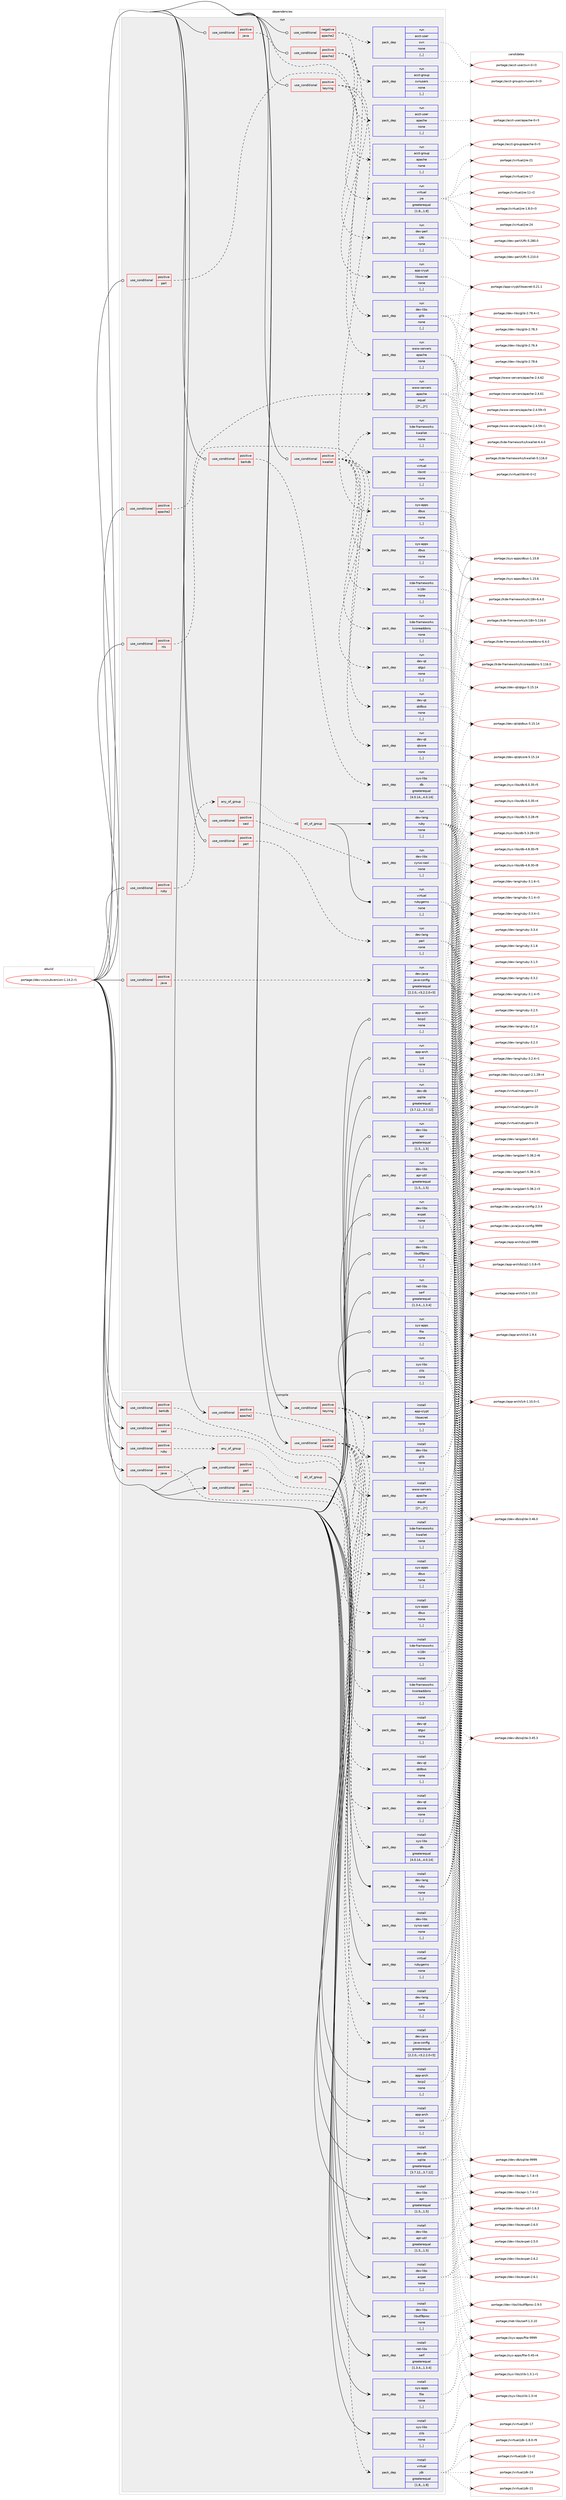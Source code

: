 digraph prolog {

# *************
# Graph options
# *************

newrank=true;
concentrate=true;
compound=true;
graph [rankdir=LR,fontname=Helvetica,fontsize=10,ranksep=1.5];#, ranksep=2.5, nodesep=0.2];
edge  [arrowhead=vee];
node  [fontname=Helvetica,fontsize=10];

# **********
# The ebuild
# **********

subgraph cluster_leftcol {
color=gray;
label=<<i>ebuild</i>>;
id [label="portage://dev-vcs/subversion-1.14.2-r1", color=red, width=4, href="../dev-vcs/subversion-1.14.2-r1.svg"];
}

# ****************
# The dependencies
# ****************

subgraph cluster_midcol {
color=gray;
label=<<i>dependencies</i>>;
subgraph cluster_compile {
fillcolor="#eeeeee";
style=filled;
label=<<i>compile</i>>;
subgraph cond62667 {
dependency222984 [label=<<TABLE BORDER="0" CELLBORDER="1" CELLSPACING="0" CELLPADDING="4"><TR><TD ROWSPAN="3" CELLPADDING="10">use_conditional</TD></TR><TR><TD>positive</TD></TR><TR><TD>apache2</TD></TR></TABLE>>, shape=none, color=red];
subgraph pack158848 {
dependency222985 [label=<<TABLE BORDER="0" CELLBORDER="1" CELLSPACING="0" CELLPADDING="4" WIDTH="220"><TR><TD ROWSPAN="6" CELLPADDING="30">pack_dep</TD></TR><TR><TD WIDTH="110">install</TD></TR><TR><TD>www-servers</TD></TR><TR><TD>apache</TD></TR><TR><TD>equal</TD></TR><TR><TD>[2*,,,2*]</TD></TR></TABLE>>, shape=none, color=blue];
}
dependency222984:e -> dependency222985:w [weight=20,style="dashed",arrowhead="vee"];
}
id:e -> dependency222984:w [weight=20,style="solid",arrowhead="vee"];
subgraph cond62668 {
dependency222986 [label=<<TABLE BORDER="0" CELLBORDER="1" CELLSPACING="0" CELLPADDING="4"><TR><TD ROWSPAN="3" CELLPADDING="10">use_conditional</TD></TR><TR><TD>positive</TD></TR><TR><TD>berkdb</TD></TR></TABLE>>, shape=none, color=red];
subgraph pack158849 {
dependency222987 [label=<<TABLE BORDER="0" CELLBORDER="1" CELLSPACING="0" CELLPADDING="4" WIDTH="220"><TR><TD ROWSPAN="6" CELLPADDING="30">pack_dep</TD></TR><TR><TD WIDTH="110">install</TD></TR><TR><TD>sys-libs</TD></TR><TR><TD>db</TD></TR><TR><TD>greaterequal</TD></TR><TR><TD>[4.0.14,,,4.0.14]</TD></TR></TABLE>>, shape=none, color=blue];
}
dependency222986:e -> dependency222987:w [weight=20,style="dashed",arrowhead="vee"];
}
id:e -> dependency222986:w [weight=20,style="solid",arrowhead="vee"];
subgraph cond62669 {
dependency222988 [label=<<TABLE BORDER="0" CELLBORDER="1" CELLSPACING="0" CELLPADDING="4"><TR><TD ROWSPAN="3" CELLPADDING="10">use_conditional</TD></TR><TR><TD>positive</TD></TR><TR><TD>java</TD></TR></TABLE>>, shape=none, color=red];
subgraph pack158850 {
dependency222989 [label=<<TABLE BORDER="0" CELLBORDER="1" CELLSPACING="0" CELLPADDING="4" WIDTH="220"><TR><TD ROWSPAN="6" CELLPADDING="30">pack_dep</TD></TR><TR><TD WIDTH="110">install</TD></TR><TR><TD>dev-java</TD></TR><TR><TD>java-config</TD></TR><TR><TD>greaterequal</TD></TR><TR><TD>[2.2.0,,-r3,2.2.0-r3]</TD></TR></TABLE>>, shape=none, color=blue];
}
dependency222988:e -> dependency222989:w [weight=20,style="dashed",arrowhead="vee"];
}
id:e -> dependency222988:w [weight=20,style="solid",arrowhead="vee"];
subgraph cond62670 {
dependency222990 [label=<<TABLE BORDER="0" CELLBORDER="1" CELLSPACING="0" CELLPADDING="4"><TR><TD ROWSPAN="3" CELLPADDING="10">use_conditional</TD></TR><TR><TD>positive</TD></TR><TR><TD>java</TD></TR></TABLE>>, shape=none, color=red];
subgraph pack158851 {
dependency222991 [label=<<TABLE BORDER="0" CELLBORDER="1" CELLSPACING="0" CELLPADDING="4" WIDTH="220"><TR><TD ROWSPAN="6" CELLPADDING="30">pack_dep</TD></TR><TR><TD WIDTH="110">install</TD></TR><TR><TD>virtual</TD></TR><TR><TD>jdk</TD></TR><TR><TD>greaterequal</TD></TR><TR><TD>[1.8,,,1.8]</TD></TR></TABLE>>, shape=none, color=blue];
}
dependency222990:e -> dependency222991:w [weight=20,style="dashed",arrowhead="vee"];
}
id:e -> dependency222990:w [weight=20,style="solid",arrowhead="vee"];
subgraph cond62671 {
dependency222992 [label=<<TABLE BORDER="0" CELLBORDER="1" CELLSPACING="0" CELLPADDING="4"><TR><TD ROWSPAN="3" CELLPADDING="10">use_conditional</TD></TR><TR><TD>positive</TD></TR><TR><TD>keyring</TD></TR></TABLE>>, shape=none, color=red];
subgraph pack158852 {
dependency222993 [label=<<TABLE BORDER="0" CELLBORDER="1" CELLSPACING="0" CELLPADDING="4" WIDTH="220"><TR><TD ROWSPAN="6" CELLPADDING="30">pack_dep</TD></TR><TR><TD WIDTH="110">install</TD></TR><TR><TD>dev-libs</TD></TR><TR><TD>glib</TD></TR><TR><TD>none</TD></TR><TR><TD>[,,]</TD></TR></TABLE>>, shape=none, color=blue];
}
dependency222992:e -> dependency222993:w [weight=20,style="dashed",arrowhead="vee"];
subgraph pack158853 {
dependency222994 [label=<<TABLE BORDER="0" CELLBORDER="1" CELLSPACING="0" CELLPADDING="4" WIDTH="220"><TR><TD ROWSPAN="6" CELLPADDING="30">pack_dep</TD></TR><TR><TD WIDTH="110">install</TD></TR><TR><TD>app-crypt</TD></TR><TR><TD>libsecret</TD></TR><TR><TD>none</TD></TR><TR><TD>[,,]</TD></TR></TABLE>>, shape=none, color=blue];
}
dependency222992:e -> dependency222994:w [weight=20,style="dashed",arrowhead="vee"];
subgraph pack158854 {
dependency222995 [label=<<TABLE BORDER="0" CELLBORDER="1" CELLSPACING="0" CELLPADDING="4" WIDTH="220"><TR><TD ROWSPAN="6" CELLPADDING="30">pack_dep</TD></TR><TR><TD WIDTH="110">install</TD></TR><TR><TD>sys-apps</TD></TR><TR><TD>dbus</TD></TR><TR><TD>none</TD></TR><TR><TD>[,,]</TD></TR></TABLE>>, shape=none, color=blue];
}
dependency222992:e -> dependency222995:w [weight=20,style="dashed",arrowhead="vee"];
}
id:e -> dependency222992:w [weight=20,style="solid",arrowhead="vee"];
subgraph cond62672 {
dependency222996 [label=<<TABLE BORDER="0" CELLBORDER="1" CELLSPACING="0" CELLPADDING="4"><TR><TD ROWSPAN="3" CELLPADDING="10">use_conditional</TD></TR><TR><TD>positive</TD></TR><TR><TD>kwallet</TD></TR></TABLE>>, shape=none, color=red];
subgraph pack158855 {
dependency222997 [label=<<TABLE BORDER="0" CELLBORDER="1" CELLSPACING="0" CELLPADDING="4" WIDTH="220"><TR><TD ROWSPAN="6" CELLPADDING="30">pack_dep</TD></TR><TR><TD WIDTH="110">install</TD></TR><TR><TD>dev-qt</TD></TR><TR><TD>qtcore</TD></TR><TR><TD>none</TD></TR><TR><TD>[,,]</TD></TR></TABLE>>, shape=none, color=blue];
}
dependency222996:e -> dependency222997:w [weight=20,style="dashed",arrowhead="vee"];
subgraph pack158856 {
dependency222998 [label=<<TABLE BORDER="0" CELLBORDER="1" CELLSPACING="0" CELLPADDING="4" WIDTH="220"><TR><TD ROWSPAN="6" CELLPADDING="30">pack_dep</TD></TR><TR><TD WIDTH="110">install</TD></TR><TR><TD>dev-qt</TD></TR><TR><TD>qtdbus</TD></TR><TR><TD>none</TD></TR><TR><TD>[,,]</TD></TR></TABLE>>, shape=none, color=blue];
}
dependency222996:e -> dependency222998:w [weight=20,style="dashed",arrowhead="vee"];
subgraph pack158857 {
dependency222999 [label=<<TABLE BORDER="0" CELLBORDER="1" CELLSPACING="0" CELLPADDING="4" WIDTH="220"><TR><TD ROWSPAN="6" CELLPADDING="30">pack_dep</TD></TR><TR><TD WIDTH="110">install</TD></TR><TR><TD>dev-qt</TD></TR><TR><TD>qtgui</TD></TR><TR><TD>none</TD></TR><TR><TD>[,,]</TD></TR></TABLE>>, shape=none, color=blue];
}
dependency222996:e -> dependency222999:w [weight=20,style="dashed",arrowhead="vee"];
subgraph pack158858 {
dependency223000 [label=<<TABLE BORDER="0" CELLBORDER="1" CELLSPACING="0" CELLPADDING="4" WIDTH="220"><TR><TD ROWSPAN="6" CELLPADDING="30">pack_dep</TD></TR><TR><TD WIDTH="110">install</TD></TR><TR><TD>kde-frameworks</TD></TR><TR><TD>kcoreaddons</TD></TR><TR><TD>none</TD></TR><TR><TD>[,,]</TD></TR></TABLE>>, shape=none, color=blue];
}
dependency222996:e -> dependency223000:w [weight=20,style="dashed",arrowhead="vee"];
subgraph pack158859 {
dependency223001 [label=<<TABLE BORDER="0" CELLBORDER="1" CELLSPACING="0" CELLPADDING="4" WIDTH="220"><TR><TD ROWSPAN="6" CELLPADDING="30">pack_dep</TD></TR><TR><TD WIDTH="110">install</TD></TR><TR><TD>kde-frameworks</TD></TR><TR><TD>ki18n</TD></TR><TR><TD>none</TD></TR><TR><TD>[,,]</TD></TR></TABLE>>, shape=none, color=blue];
}
dependency222996:e -> dependency223001:w [weight=20,style="dashed",arrowhead="vee"];
subgraph pack158860 {
dependency223002 [label=<<TABLE BORDER="0" CELLBORDER="1" CELLSPACING="0" CELLPADDING="4" WIDTH="220"><TR><TD ROWSPAN="6" CELLPADDING="30">pack_dep</TD></TR><TR><TD WIDTH="110">install</TD></TR><TR><TD>kde-frameworks</TD></TR><TR><TD>kwallet</TD></TR><TR><TD>none</TD></TR><TR><TD>[,,]</TD></TR></TABLE>>, shape=none, color=blue];
}
dependency222996:e -> dependency223002:w [weight=20,style="dashed",arrowhead="vee"];
subgraph pack158861 {
dependency223003 [label=<<TABLE BORDER="0" CELLBORDER="1" CELLSPACING="0" CELLPADDING="4" WIDTH="220"><TR><TD ROWSPAN="6" CELLPADDING="30">pack_dep</TD></TR><TR><TD WIDTH="110">install</TD></TR><TR><TD>sys-apps</TD></TR><TR><TD>dbus</TD></TR><TR><TD>none</TD></TR><TR><TD>[,,]</TD></TR></TABLE>>, shape=none, color=blue];
}
dependency222996:e -> dependency223003:w [weight=20,style="dashed",arrowhead="vee"];
}
id:e -> dependency222996:w [weight=20,style="solid",arrowhead="vee"];
subgraph cond62673 {
dependency223004 [label=<<TABLE BORDER="0" CELLBORDER="1" CELLSPACING="0" CELLPADDING="4"><TR><TD ROWSPAN="3" CELLPADDING="10">use_conditional</TD></TR><TR><TD>positive</TD></TR><TR><TD>perl</TD></TR></TABLE>>, shape=none, color=red];
subgraph pack158862 {
dependency223005 [label=<<TABLE BORDER="0" CELLBORDER="1" CELLSPACING="0" CELLPADDING="4" WIDTH="220"><TR><TD ROWSPAN="6" CELLPADDING="30">pack_dep</TD></TR><TR><TD WIDTH="110">install</TD></TR><TR><TD>dev-lang</TD></TR><TR><TD>perl</TD></TR><TR><TD>none</TD></TR><TR><TD>[,,]</TD></TR></TABLE>>, shape=none, color=blue];
}
dependency223004:e -> dependency223005:w [weight=20,style="dashed",arrowhead="vee"];
}
id:e -> dependency223004:w [weight=20,style="solid",arrowhead="vee"];
subgraph cond62674 {
dependency223006 [label=<<TABLE BORDER="0" CELLBORDER="1" CELLSPACING="0" CELLPADDING="4"><TR><TD ROWSPAN="3" CELLPADDING="10">use_conditional</TD></TR><TR><TD>positive</TD></TR><TR><TD>ruby</TD></TR></TABLE>>, shape=none, color=red];
subgraph any1311 {
dependency223007 [label=<<TABLE BORDER="0" CELLBORDER="1" CELLSPACING="0" CELLPADDING="4"><TR><TD CELLPADDING="10">any_of_group</TD></TR></TABLE>>, shape=none, color=red];subgraph all161 {
dependency223008 [label=<<TABLE BORDER="0" CELLBORDER="1" CELLSPACING="0" CELLPADDING="4"><TR><TD CELLPADDING="10">all_of_group</TD></TR></TABLE>>, shape=none, color=red];subgraph pack158863 {
dependency223009 [label=<<TABLE BORDER="0" CELLBORDER="1" CELLSPACING="0" CELLPADDING="4" WIDTH="220"><TR><TD ROWSPAN="6" CELLPADDING="30">pack_dep</TD></TR><TR><TD WIDTH="110">install</TD></TR><TR><TD>dev-lang</TD></TR><TR><TD>ruby</TD></TR><TR><TD>none</TD></TR><TR><TD>[,,]</TD></TR></TABLE>>, shape=none, color=blue];
}
dependency223008:e -> dependency223009:w [weight=20,style="solid",arrowhead="inv"];
subgraph pack158864 {
dependency223010 [label=<<TABLE BORDER="0" CELLBORDER="1" CELLSPACING="0" CELLPADDING="4" WIDTH="220"><TR><TD ROWSPAN="6" CELLPADDING="30">pack_dep</TD></TR><TR><TD WIDTH="110">install</TD></TR><TR><TD>virtual</TD></TR><TR><TD>rubygems</TD></TR><TR><TD>none</TD></TR><TR><TD>[,,]</TD></TR></TABLE>>, shape=none, color=blue];
}
dependency223008:e -> dependency223010:w [weight=20,style="solid",arrowhead="inv"];
}
dependency223007:e -> dependency223008:w [weight=20,style="dotted",arrowhead="oinv"];
}
dependency223006:e -> dependency223007:w [weight=20,style="dashed",arrowhead="vee"];
}
id:e -> dependency223006:w [weight=20,style="solid",arrowhead="vee"];
subgraph cond62675 {
dependency223011 [label=<<TABLE BORDER="0" CELLBORDER="1" CELLSPACING="0" CELLPADDING="4"><TR><TD ROWSPAN="3" CELLPADDING="10">use_conditional</TD></TR><TR><TD>positive</TD></TR><TR><TD>sasl</TD></TR></TABLE>>, shape=none, color=red];
subgraph pack158865 {
dependency223012 [label=<<TABLE BORDER="0" CELLBORDER="1" CELLSPACING="0" CELLPADDING="4" WIDTH="220"><TR><TD ROWSPAN="6" CELLPADDING="30">pack_dep</TD></TR><TR><TD WIDTH="110">install</TD></TR><TR><TD>dev-libs</TD></TR><TR><TD>cyrus-sasl</TD></TR><TR><TD>none</TD></TR><TR><TD>[,,]</TD></TR></TABLE>>, shape=none, color=blue];
}
dependency223011:e -> dependency223012:w [weight=20,style="dashed",arrowhead="vee"];
}
id:e -> dependency223011:w [weight=20,style="solid",arrowhead="vee"];
subgraph pack158866 {
dependency223013 [label=<<TABLE BORDER="0" CELLBORDER="1" CELLSPACING="0" CELLPADDING="4" WIDTH="220"><TR><TD ROWSPAN="6" CELLPADDING="30">pack_dep</TD></TR><TR><TD WIDTH="110">install</TD></TR><TR><TD>app-arch</TD></TR><TR><TD>bzip2</TD></TR><TR><TD>none</TD></TR><TR><TD>[,,]</TD></TR></TABLE>>, shape=none, color=blue];
}
id:e -> dependency223013:w [weight=20,style="solid",arrowhead="vee"];
subgraph pack158867 {
dependency223014 [label=<<TABLE BORDER="0" CELLBORDER="1" CELLSPACING="0" CELLPADDING="4" WIDTH="220"><TR><TD ROWSPAN="6" CELLPADDING="30">pack_dep</TD></TR><TR><TD WIDTH="110">install</TD></TR><TR><TD>app-arch</TD></TR><TR><TD>lz4</TD></TR><TR><TD>none</TD></TR><TR><TD>[,,]</TD></TR></TABLE>>, shape=none, color=blue];
}
id:e -> dependency223014:w [weight=20,style="solid",arrowhead="vee"];
subgraph pack158868 {
dependency223015 [label=<<TABLE BORDER="0" CELLBORDER="1" CELLSPACING="0" CELLPADDING="4" WIDTH="220"><TR><TD ROWSPAN="6" CELLPADDING="30">pack_dep</TD></TR><TR><TD WIDTH="110">install</TD></TR><TR><TD>dev-db</TD></TR><TR><TD>sqlite</TD></TR><TR><TD>greaterequal</TD></TR><TR><TD>[3.7.12,,,3.7.12]</TD></TR></TABLE>>, shape=none, color=blue];
}
id:e -> dependency223015:w [weight=20,style="solid",arrowhead="vee"];
subgraph pack158869 {
dependency223016 [label=<<TABLE BORDER="0" CELLBORDER="1" CELLSPACING="0" CELLPADDING="4" WIDTH="220"><TR><TD ROWSPAN="6" CELLPADDING="30">pack_dep</TD></TR><TR><TD WIDTH="110">install</TD></TR><TR><TD>dev-libs</TD></TR><TR><TD>apr</TD></TR><TR><TD>greaterequal</TD></TR><TR><TD>[1.5,,,1.5]</TD></TR></TABLE>>, shape=none, color=blue];
}
id:e -> dependency223016:w [weight=20,style="solid",arrowhead="vee"];
subgraph pack158870 {
dependency223017 [label=<<TABLE BORDER="0" CELLBORDER="1" CELLSPACING="0" CELLPADDING="4" WIDTH="220"><TR><TD ROWSPAN="6" CELLPADDING="30">pack_dep</TD></TR><TR><TD WIDTH="110">install</TD></TR><TR><TD>dev-libs</TD></TR><TR><TD>apr-util</TD></TR><TR><TD>greaterequal</TD></TR><TR><TD>[1.5,,,1.5]</TD></TR></TABLE>>, shape=none, color=blue];
}
id:e -> dependency223017:w [weight=20,style="solid",arrowhead="vee"];
subgraph pack158871 {
dependency223018 [label=<<TABLE BORDER="0" CELLBORDER="1" CELLSPACING="0" CELLPADDING="4" WIDTH="220"><TR><TD ROWSPAN="6" CELLPADDING="30">pack_dep</TD></TR><TR><TD WIDTH="110">install</TD></TR><TR><TD>dev-libs</TD></TR><TR><TD>expat</TD></TR><TR><TD>none</TD></TR><TR><TD>[,,]</TD></TR></TABLE>>, shape=none, color=blue];
}
id:e -> dependency223018:w [weight=20,style="solid",arrowhead="vee"];
subgraph pack158872 {
dependency223019 [label=<<TABLE BORDER="0" CELLBORDER="1" CELLSPACING="0" CELLPADDING="4" WIDTH="220"><TR><TD ROWSPAN="6" CELLPADDING="30">pack_dep</TD></TR><TR><TD WIDTH="110">install</TD></TR><TR><TD>dev-libs</TD></TR><TR><TD>libutf8proc</TD></TR><TR><TD>none</TD></TR><TR><TD>[,,]</TD></TR></TABLE>>, shape=none, color=blue];
}
id:e -> dependency223019:w [weight=20,style="solid",arrowhead="vee"];
subgraph pack158873 {
dependency223020 [label=<<TABLE BORDER="0" CELLBORDER="1" CELLSPACING="0" CELLPADDING="4" WIDTH="220"><TR><TD ROWSPAN="6" CELLPADDING="30">pack_dep</TD></TR><TR><TD WIDTH="110">install</TD></TR><TR><TD>net-libs</TD></TR><TR><TD>serf</TD></TR><TR><TD>greaterequal</TD></TR><TR><TD>[1.3.4,,,1.3.4]</TD></TR></TABLE>>, shape=none, color=blue];
}
id:e -> dependency223020:w [weight=20,style="solid",arrowhead="vee"];
subgraph pack158874 {
dependency223021 [label=<<TABLE BORDER="0" CELLBORDER="1" CELLSPACING="0" CELLPADDING="4" WIDTH="220"><TR><TD ROWSPAN="6" CELLPADDING="30">pack_dep</TD></TR><TR><TD WIDTH="110">install</TD></TR><TR><TD>sys-apps</TD></TR><TR><TD>file</TD></TR><TR><TD>none</TD></TR><TR><TD>[,,]</TD></TR></TABLE>>, shape=none, color=blue];
}
id:e -> dependency223021:w [weight=20,style="solid",arrowhead="vee"];
subgraph pack158875 {
dependency223022 [label=<<TABLE BORDER="0" CELLBORDER="1" CELLSPACING="0" CELLPADDING="4" WIDTH="220"><TR><TD ROWSPAN="6" CELLPADDING="30">pack_dep</TD></TR><TR><TD WIDTH="110">install</TD></TR><TR><TD>sys-libs</TD></TR><TR><TD>zlib</TD></TR><TR><TD>none</TD></TR><TR><TD>[,,]</TD></TR></TABLE>>, shape=none, color=blue];
}
id:e -> dependency223022:w [weight=20,style="solid",arrowhead="vee"];
}
subgraph cluster_compileandrun {
fillcolor="#eeeeee";
style=filled;
label=<<i>compile and run</i>>;
}
subgraph cluster_run {
fillcolor="#eeeeee";
style=filled;
label=<<i>run</i>>;
subgraph cond62676 {
dependency223023 [label=<<TABLE BORDER="0" CELLBORDER="1" CELLSPACING="0" CELLPADDING="4"><TR><TD ROWSPAN="3" CELLPADDING="10">use_conditional</TD></TR><TR><TD>negative</TD></TR><TR><TD>apache2</TD></TR></TABLE>>, shape=none, color=red];
subgraph pack158876 {
dependency223024 [label=<<TABLE BORDER="0" CELLBORDER="1" CELLSPACING="0" CELLPADDING="4" WIDTH="220"><TR><TD ROWSPAN="6" CELLPADDING="30">pack_dep</TD></TR><TR><TD WIDTH="110">run</TD></TR><TR><TD>acct-group</TD></TR><TR><TD>svnusers</TD></TR><TR><TD>none</TD></TR><TR><TD>[,,]</TD></TR></TABLE>>, shape=none, color=blue];
}
dependency223023:e -> dependency223024:w [weight=20,style="dashed",arrowhead="vee"];
subgraph pack158877 {
dependency223025 [label=<<TABLE BORDER="0" CELLBORDER="1" CELLSPACING="0" CELLPADDING="4" WIDTH="220"><TR><TD ROWSPAN="6" CELLPADDING="30">pack_dep</TD></TR><TR><TD WIDTH="110">run</TD></TR><TR><TD>acct-user</TD></TR><TR><TD>svn</TD></TR><TR><TD>none</TD></TR><TR><TD>[,,]</TD></TR></TABLE>>, shape=none, color=blue];
}
dependency223023:e -> dependency223025:w [weight=20,style="dashed",arrowhead="vee"];
}
id:e -> dependency223023:w [weight=20,style="solid",arrowhead="odot"];
subgraph cond62677 {
dependency223026 [label=<<TABLE BORDER="0" CELLBORDER="1" CELLSPACING="0" CELLPADDING="4"><TR><TD ROWSPAN="3" CELLPADDING="10">use_conditional</TD></TR><TR><TD>positive</TD></TR><TR><TD>apache2</TD></TR></TABLE>>, shape=none, color=red];
subgraph pack158878 {
dependency223027 [label=<<TABLE BORDER="0" CELLBORDER="1" CELLSPACING="0" CELLPADDING="4" WIDTH="220"><TR><TD ROWSPAN="6" CELLPADDING="30">pack_dep</TD></TR><TR><TD WIDTH="110">run</TD></TR><TR><TD>acct-group</TD></TR><TR><TD>apache</TD></TR><TR><TD>none</TD></TR><TR><TD>[,,]</TD></TR></TABLE>>, shape=none, color=blue];
}
dependency223026:e -> dependency223027:w [weight=20,style="dashed",arrowhead="vee"];
subgraph pack158879 {
dependency223028 [label=<<TABLE BORDER="0" CELLBORDER="1" CELLSPACING="0" CELLPADDING="4" WIDTH="220"><TR><TD ROWSPAN="6" CELLPADDING="30">pack_dep</TD></TR><TR><TD WIDTH="110">run</TD></TR><TR><TD>acct-user</TD></TR><TR><TD>apache</TD></TR><TR><TD>none</TD></TR><TR><TD>[,,]</TD></TR></TABLE>>, shape=none, color=blue];
}
dependency223026:e -> dependency223028:w [weight=20,style="dashed",arrowhead="vee"];
subgraph pack158880 {
dependency223029 [label=<<TABLE BORDER="0" CELLBORDER="1" CELLSPACING="0" CELLPADDING="4" WIDTH="220"><TR><TD ROWSPAN="6" CELLPADDING="30">pack_dep</TD></TR><TR><TD WIDTH="110">run</TD></TR><TR><TD>www-servers</TD></TR><TR><TD>apache</TD></TR><TR><TD>none</TD></TR><TR><TD>[,,]</TD></TR></TABLE>>, shape=none, color=blue];
}
dependency223026:e -> dependency223029:w [weight=20,style="dashed",arrowhead="vee"];
}
id:e -> dependency223026:w [weight=20,style="solid",arrowhead="odot"];
subgraph cond62678 {
dependency223030 [label=<<TABLE BORDER="0" CELLBORDER="1" CELLSPACING="0" CELLPADDING="4"><TR><TD ROWSPAN="3" CELLPADDING="10">use_conditional</TD></TR><TR><TD>positive</TD></TR><TR><TD>apache2</TD></TR></TABLE>>, shape=none, color=red];
subgraph pack158881 {
dependency223031 [label=<<TABLE BORDER="0" CELLBORDER="1" CELLSPACING="0" CELLPADDING="4" WIDTH="220"><TR><TD ROWSPAN="6" CELLPADDING="30">pack_dep</TD></TR><TR><TD WIDTH="110">run</TD></TR><TR><TD>www-servers</TD></TR><TR><TD>apache</TD></TR><TR><TD>equal</TD></TR><TR><TD>[2*,,,2*]</TD></TR></TABLE>>, shape=none, color=blue];
}
dependency223030:e -> dependency223031:w [weight=20,style="dashed",arrowhead="vee"];
}
id:e -> dependency223030:w [weight=20,style="solid",arrowhead="odot"];
subgraph cond62679 {
dependency223032 [label=<<TABLE BORDER="0" CELLBORDER="1" CELLSPACING="0" CELLPADDING="4"><TR><TD ROWSPAN="3" CELLPADDING="10">use_conditional</TD></TR><TR><TD>positive</TD></TR><TR><TD>berkdb</TD></TR></TABLE>>, shape=none, color=red];
subgraph pack158882 {
dependency223033 [label=<<TABLE BORDER="0" CELLBORDER="1" CELLSPACING="0" CELLPADDING="4" WIDTH="220"><TR><TD ROWSPAN="6" CELLPADDING="30">pack_dep</TD></TR><TR><TD WIDTH="110">run</TD></TR><TR><TD>sys-libs</TD></TR><TR><TD>db</TD></TR><TR><TD>greaterequal</TD></TR><TR><TD>[4.0.14,,,4.0.14]</TD></TR></TABLE>>, shape=none, color=blue];
}
dependency223032:e -> dependency223033:w [weight=20,style="dashed",arrowhead="vee"];
}
id:e -> dependency223032:w [weight=20,style="solid",arrowhead="odot"];
subgraph cond62680 {
dependency223034 [label=<<TABLE BORDER="0" CELLBORDER="1" CELLSPACING="0" CELLPADDING="4"><TR><TD ROWSPAN="3" CELLPADDING="10">use_conditional</TD></TR><TR><TD>positive</TD></TR><TR><TD>java</TD></TR></TABLE>>, shape=none, color=red];
subgraph pack158883 {
dependency223035 [label=<<TABLE BORDER="0" CELLBORDER="1" CELLSPACING="0" CELLPADDING="4" WIDTH="220"><TR><TD ROWSPAN="6" CELLPADDING="30">pack_dep</TD></TR><TR><TD WIDTH="110">run</TD></TR><TR><TD>dev-java</TD></TR><TR><TD>java-config</TD></TR><TR><TD>greaterequal</TD></TR><TR><TD>[2.2.0,,-r3,2.2.0-r3]</TD></TR></TABLE>>, shape=none, color=blue];
}
dependency223034:e -> dependency223035:w [weight=20,style="dashed",arrowhead="vee"];
}
id:e -> dependency223034:w [weight=20,style="solid",arrowhead="odot"];
subgraph cond62681 {
dependency223036 [label=<<TABLE BORDER="0" CELLBORDER="1" CELLSPACING="0" CELLPADDING="4"><TR><TD ROWSPAN="3" CELLPADDING="10">use_conditional</TD></TR><TR><TD>positive</TD></TR><TR><TD>java</TD></TR></TABLE>>, shape=none, color=red];
subgraph pack158884 {
dependency223037 [label=<<TABLE BORDER="0" CELLBORDER="1" CELLSPACING="0" CELLPADDING="4" WIDTH="220"><TR><TD ROWSPAN="6" CELLPADDING="30">pack_dep</TD></TR><TR><TD WIDTH="110">run</TD></TR><TR><TD>virtual</TD></TR><TR><TD>jre</TD></TR><TR><TD>greaterequal</TD></TR><TR><TD>[1.8,,,1.8]</TD></TR></TABLE>>, shape=none, color=blue];
}
dependency223036:e -> dependency223037:w [weight=20,style="dashed",arrowhead="vee"];
}
id:e -> dependency223036:w [weight=20,style="solid",arrowhead="odot"];
subgraph cond62682 {
dependency223038 [label=<<TABLE BORDER="0" CELLBORDER="1" CELLSPACING="0" CELLPADDING="4"><TR><TD ROWSPAN="3" CELLPADDING="10">use_conditional</TD></TR><TR><TD>positive</TD></TR><TR><TD>keyring</TD></TR></TABLE>>, shape=none, color=red];
subgraph pack158885 {
dependency223039 [label=<<TABLE BORDER="0" CELLBORDER="1" CELLSPACING="0" CELLPADDING="4" WIDTH="220"><TR><TD ROWSPAN="6" CELLPADDING="30">pack_dep</TD></TR><TR><TD WIDTH="110">run</TD></TR><TR><TD>dev-libs</TD></TR><TR><TD>glib</TD></TR><TR><TD>none</TD></TR><TR><TD>[,,]</TD></TR></TABLE>>, shape=none, color=blue];
}
dependency223038:e -> dependency223039:w [weight=20,style="dashed",arrowhead="vee"];
subgraph pack158886 {
dependency223040 [label=<<TABLE BORDER="0" CELLBORDER="1" CELLSPACING="0" CELLPADDING="4" WIDTH="220"><TR><TD ROWSPAN="6" CELLPADDING="30">pack_dep</TD></TR><TR><TD WIDTH="110">run</TD></TR><TR><TD>app-crypt</TD></TR><TR><TD>libsecret</TD></TR><TR><TD>none</TD></TR><TR><TD>[,,]</TD></TR></TABLE>>, shape=none, color=blue];
}
dependency223038:e -> dependency223040:w [weight=20,style="dashed",arrowhead="vee"];
subgraph pack158887 {
dependency223041 [label=<<TABLE BORDER="0" CELLBORDER="1" CELLSPACING="0" CELLPADDING="4" WIDTH="220"><TR><TD ROWSPAN="6" CELLPADDING="30">pack_dep</TD></TR><TR><TD WIDTH="110">run</TD></TR><TR><TD>sys-apps</TD></TR><TR><TD>dbus</TD></TR><TR><TD>none</TD></TR><TR><TD>[,,]</TD></TR></TABLE>>, shape=none, color=blue];
}
dependency223038:e -> dependency223041:w [weight=20,style="dashed",arrowhead="vee"];
}
id:e -> dependency223038:w [weight=20,style="solid",arrowhead="odot"];
subgraph cond62683 {
dependency223042 [label=<<TABLE BORDER="0" CELLBORDER="1" CELLSPACING="0" CELLPADDING="4"><TR><TD ROWSPAN="3" CELLPADDING="10">use_conditional</TD></TR><TR><TD>positive</TD></TR><TR><TD>kwallet</TD></TR></TABLE>>, shape=none, color=red];
subgraph pack158888 {
dependency223043 [label=<<TABLE BORDER="0" CELLBORDER="1" CELLSPACING="0" CELLPADDING="4" WIDTH="220"><TR><TD ROWSPAN="6" CELLPADDING="30">pack_dep</TD></TR><TR><TD WIDTH="110">run</TD></TR><TR><TD>dev-qt</TD></TR><TR><TD>qtcore</TD></TR><TR><TD>none</TD></TR><TR><TD>[,,]</TD></TR></TABLE>>, shape=none, color=blue];
}
dependency223042:e -> dependency223043:w [weight=20,style="dashed",arrowhead="vee"];
subgraph pack158889 {
dependency223044 [label=<<TABLE BORDER="0" CELLBORDER="1" CELLSPACING="0" CELLPADDING="4" WIDTH="220"><TR><TD ROWSPAN="6" CELLPADDING="30">pack_dep</TD></TR><TR><TD WIDTH="110">run</TD></TR><TR><TD>dev-qt</TD></TR><TR><TD>qtdbus</TD></TR><TR><TD>none</TD></TR><TR><TD>[,,]</TD></TR></TABLE>>, shape=none, color=blue];
}
dependency223042:e -> dependency223044:w [weight=20,style="dashed",arrowhead="vee"];
subgraph pack158890 {
dependency223045 [label=<<TABLE BORDER="0" CELLBORDER="1" CELLSPACING="0" CELLPADDING="4" WIDTH="220"><TR><TD ROWSPAN="6" CELLPADDING="30">pack_dep</TD></TR><TR><TD WIDTH="110">run</TD></TR><TR><TD>dev-qt</TD></TR><TR><TD>qtgui</TD></TR><TR><TD>none</TD></TR><TR><TD>[,,]</TD></TR></TABLE>>, shape=none, color=blue];
}
dependency223042:e -> dependency223045:w [weight=20,style="dashed",arrowhead="vee"];
subgraph pack158891 {
dependency223046 [label=<<TABLE BORDER="0" CELLBORDER="1" CELLSPACING="0" CELLPADDING="4" WIDTH="220"><TR><TD ROWSPAN="6" CELLPADDING="30">pack_dep</TD></TR><TR><TD WIDTH="110">run</TD></TR><TR><TD>kde-frameworks</TD></TR><TR><TD>kcoreaddons</TD></TR><TR><TD>none</TD></TR><TR><TD>[,,]</TD></TR></TABLE>>, shape=none, color=blue];
}
dependency223042:e -> dependency223046:w [weight=20,style="dashed",arrowhead="vee"];
subgraph pack158892 {
dependency223047 [label=<<TABLE BORDER="0" CELLBORDER="1" CELLSPACING="0" CELLPADDING="4" WIDTH="220"><TR><TD ROWSPAN="6" CELLPADDING="30">pack_dep</TD></TR><TR><TD WIDTH="110">run</TD></TR><TR><TD>kde-frameworks</TD></TR><TR><TD>ki18n</TD></TR><TR><TD>none</TD></TR><TR><TD>[,,]</TD></TR></TABLE>>, shape=none, color=blue];
}
dependency223042:e -> dependency223047:w [weight=20,style="dashed",arrowhead="vee"];
subgraph pack158893 {
dependency223048 [label=<<TABLE BORDER="0" CELLBORDER="1" CELLSPACING="0" CELLPADDING="4" WIDTH="220"><TR><TD ROWSPAN="6" CELLPADDING="30">pack_dep</TD></TR><TR><TD WIDTH="110">run</TD></TR><TR><TD>kde-frameworks</TD></TR><TR><TD>kwallet</TD></TR><TR><TD>none</TD></TR><TR><TD>[,,]</TD></TR></TABLE>>, shape=none, color=blue];
}
dependency223042:e -> dependency223048:w [weight=20,style="dashed",arrowhead="vee"];
subgraph pack158894 {
dependency223049 [label=<<TABLE BORDER="0" CELLBORDER="1" CELLSPACING="0" CELLPADDING="4" WIDTH="220"><TR><TD ROWSPAN="6" CELLPADDING="30">pack_dep</TD></TR><TR><TD WIDTH="110">run</TD></TR><TR><TD>sys-apps</TD></TR><TR><TD>dbus</TD></TR><TR><TD>none</TD></TR><TR><TD>[,,]</TD></TR></TABLE>>, shape=none, color=blue];
}
dependency223042:e -> dependency223049:w [weight=20,style="dashed",arrowhead="vee"];
}
id:e -> dependency223042:w [weight=20,style="solid",arrowhead="odot"];
subgraph cond62684 {
dependency223050 [label=<<TABLE BORDER="0" CELLBORDER="1" CELLSPACING="0" CELLPADDING="4"><TR><TD ROWSPAN="3" CELLPADDING="10">use_conditional</TD></TR><TR><TD>positive</TD></TR><TR><TD>nls</TD></TR></TABLE>>, shape=none, color=red];
subgraph pack158895 {
dependency223051 [label=<<TABLE BORDER="0" CELLBORDER="1" CELLSPACING="0" CELLPADDING="4" WIDTH="220"><TR><TD ROWSPAN="6" CELLPADDING="30">pack_dep</TD></TR><TR><TD WIDTH="110">run</TD></TR><TR><TD>virtual</TD></TR><TR><TD>libintl</TD></TR><TR><TD>none</TD></TR><TR><TD>[,,]</TD></TR></TABLE>>, shape=none, color=blue];
}
dependency223050:e -> dependency223051:w [weight=20,style="dashed",arrowhead="vee"];
}
id:e -> dependency223050:w [weight=20,style="solid",arrowhead="odot"];
subgraph cond62685 {
dependency223052 [label=<<TABLE BORDER="0" CELLBORDER="1" CELLSPACING="0" CELLPADDING="4"><TR><TD ROWSPAN="3" CELLPADDING="10">use_conditional</TD></TR><TR><TD>positive</TD></TR><TR><TD>perl</TD></TR></TABLE>>, shape=none, color=red];
subgraph pack158896 {
dependency223053 [label=<<TABLE BORDER="0" CELLBORDER="1" CELLSPACING="0" CELLPADDING="4" WIDTH="220"><TR><TD ROWSPAN="6" CELLPADDING="30">pack_dep</TD></TR><TR><TD WIDTH="110">run</TD></TR><TR><TD>dev-lang</TD></TR><TR><TD>perl</TD></TR><TR><TD>none</TD></TR><TR><TD>[,,]</TD></TR></TABLE>>, shape=none, color=blue];
}
dependency223052:e -> dependency223053:w [weight=20,style="dashed",arrowhead="vee"];
}
id:e -> dependency223052:w [weight=20,style="solid",arrowhead="odot"];
subgraph cond62686 {
dependency223054 [label=<<TABLE BORDER="0" CELLBORDER="1" CELLSPACING="0" CELLPADDING="4"><TR><TD ROWSPAN="3" CELLPADDING="10">use_conditional</TD></TR><TR><TD>positive</TD></TR><TR><TD>perl</TD></TR></TABLE>>, shape=none, color=red];
subgraph pack158897 {
dependency223055 [label=<<TABLE BORDER="0" CELLBORDER="1" CELLSPACING="0" CELLPADDING="4" WIDTH="220"><TR><TD ROWSPAN="6" CELLPADDING="30">pack_dep</TD></TR><TR><TD WIDTH="110">run</TD></TR><TR><TD>dev-perl</TD></TR><TR><TD>URI</TD></TR><TR><TD>none</TD></TR><TR><TD>[,,]</TD></TR></TABLE>>, shape=none, color=blue];
}
dependency223054:e -> dependency223055:w [weight=20,style="dashed",arrowhead="vee"];
}
id:e -> dependency223054:w [weight=20,style="solid",arrowhead="odot"];
subgraph cond62687 {
dependency223056 [label=<<TABLE BORDER="0" CELLBORDER="1" CELLSPACING="0" CELLPADDING="4"><TR><TD ROWSPAN="3" CELLPADDING="10">use_conditional</TD></TR><TR><TD>positive</TD></TR><TR><TD>ruby</TD></TR></TABLE>>, shape=none, color=red];
subgraph any1312 {
dependency223057 [label=<<TABLE BORDER="0" CELLBORDER="1" CELLSPACING="0" CELLPADDING="4"><TR><TD CELLPADDING="10">any_of_group</TD></TR></TABLE>>, shape=none, color=red];subgraph all162 {
dependency223058 [label=<<TABLE BORDER="0" CELLBORDER="1" CELLSPACING="0" CELLPADDING="4"><TR><TD CELLPADDING="10">all_of_group</TD></TR></TABLE>>, shape=none, color=red];subgraph pack158898 {
dependency223059 [label=<<TABLE BORDER="0" CELLBORDER="1" CELLSPACING="0" CELLPADDING="4" WIDTH="220"><TR><TD ROWSPAN="6" CELLPADDING="30">pack_dep</TD></TR><TR><TD WIDTH="110">run</TD></TR><TR><TD>dev-lang</TD></TR><TR><TD>ruby</TD></TR><TR><TD>none</TD></TR><TR><TD>[,,]</TD></TR></TABLE>>, shape=none, color=blue];
}
dependency223058:e -> dependency223059:w [weight=20,style="solid",arrowhead="inv"];
subgraph pack158899 {
dependency223060 [label=<<TABLE BORDER="0" CELLBORDER="1" CELLSPACING="0" CELLPADDING="4" WIDTH="220"><TR><TD ROWSPAN="6" CELLPADDING="30">pack_dep</TD></TR><TR><TD WIDTH="110">run</TD></TR><TR><TD>virtual</TD></TR><TR><TD>rubygems</TD></TR><TR><TD>none</TD></TR><TR><TD>[,,]</TD></TR></TABLE>>, shape=none, color=blue];
}
dependency223058:e -> dependency223060:w [weight=20,style="solid",arrowhead="inv"];
}
dependency223057:e -> dependency223058:w [weight=20,style="dotted",arrowhead="oinv"];
}
dependency223056:e -> dependency223057:w [weight=20,style="dashed",arrowhead="vee"];
}
id:e -> dependency223056:w [weight=20,style="solid",arrowhead="odot"];
subgraph cond62688 {
dependency223061 [label=<<TABLE BORDER="0" CELLBORDER="1" CELLSPACING="0" CELLPADDING="4"><TR><TD ROWSPAN="3" CELLPADDING="10">use_conditional</TD></TR><TR><TD>positive</TD></TR><TR><TD>sasl</TD></TR></TABLE>>, shape=none, color=red];
subgraph pack158900 {
dependency223062 [label=<<TABLE BORDER="0" CELLBORDER="1" CELLSPACING="0" CELLPADDING="4" WIDTH="220"><TR><TD ROWSPAN="6" CELLPADDING="30">pack_dep</TD></TR><TR><TD WIDTH="110">run</TD></TR><TR><TD>dev-libs</TD></TR><TR><TD>cyrus-sasl</TD></TR><TR><TD>none</TD></TR><TR><TD>[,,]</TD></TR></TABLE>>, shape=none, color=blue];
}
dependency223061:e -> dependency223062:w [weight=20,style="dashed",arrowhead="vee"];
}
id:e -> dependency223061:w [weight=20,style="solid",arrowhead="odot"];
subgraph pack158901 {
dependency223063 [label=<<TABLE BORDER="0" CELLBORDER="1" CELLSPACING="0" CELLPADDING="4" WIDTH="220"><TR><TD ROWSPAN="6" CELLPADDING="30">pack_dep</TD></TR><TR><TD WIDTH="110">run</TD></TR><TR><TD>app-arch</TD></TR><TR><TD>bzip2</TD></TR><TR><TD>none</TD></TR><TR><TD>[,,]</TD></TR></TABLE>>, shape=none, color=blue];
}
id:e -> dependency223063:w [weight=20,style="solid",arrowhead="odot"];
subgraph pack158902 {
dependency223064 [label=<<TABLE BORDER="0" CELLBORDER="1" CELLSPACING="0" CELLPADDING="4" WIDTH="220"><TR><TD ROWSPAN="6" CELLPADDING="30">pack_dep</TD></TR><TR><TD WIDTH="110">run</TD></TR><TR><TD>app-arch</TD></TR><TR><TD>lz4</TD></TR><TR><TD>none</TD></TR><TR><TD>[,,]</TD></TR></TABLE>>, shape=none, color=blue];
}
id:e -> dependency223064:w [weight=20,style="solid",arrowhead="odot"];
subgraph pack158903 {
dependency223065 [label=<<TABLE BORDER="0" CELLBORDER="1" CELLSPACING="0" CELLPADDING="4" WIDTH="220"><TR><TD ROWSPAN="6" CELLPADDING="30">pack_dep</TD></TR><TR><TD WIDTH="110">run</TD></TR><TR><TD>dev-db</TD></TR><TR><TD>sqlite</TD></TR><TR><TD>greaterequal</TD></TR><TR><TD>[3.7.12,,,3.7.12]</TD></TR></TABLE>>, shape=none, color=blue];
}
id:e -> dependency223065:w [weight=20,style="solid",arrowhead="odot"];
subgraph pack158904 {
dependency223066 [label=<<TABLE BORDER="0" CELLBORDER="1" CELLSPACING="0" CELLPADDING="4" WIDTH="220"><TR><TD ROWSPAN="6" CELLPADDING="30">pack_dep</TD></TR><TR><TD WIDTH="110">run</TD></TR><TR><TD>dev-libs</TD></TR><TR><TD>apr</TD></TR><TR><TD>greaterequal</TD></TR><TR><TD>[1.5,,,1.5]</TD></TR></TABLE>>, shape=none, color=blue];
}
id:e -> dependency223066:w [weight=20,style="solid",arrowhead="odot"];
subgraph pack158905 {
dependency223067 [label=<<TABLE BORDER="0" CELLBORDER="1" CELLSPACING="0" CELLPADDING="4" WIDTH="220"><TR><TD ROWSPAN="6" CELLPADDING="30">pack_dep</TD></TR><TR><TD WIDTH="110">run</TD></TR><TR><TD>dev-libs</TD></TR><TR><TD>apr-util</TD></TR><TR><TD>greaterequal</TD></TR><TR><TD>[1.5,,,1.5]</TD></TR></TABLE>>, shape=none, color=blue];
}
id:e -> dependency223067:w [weight=20,style="solid",arrowhead="odot"];
subgraph pack158906 {
dependency223068 [label=<<TABLE BORDER="0" CELLBORDER="1" CELLSPACING="0" CELLPADDING="4" WIDTH="220"><TR><TD ROWSPAN="6" CELLPADDING="30">pack_dep</TD></TR><TR><TD WIDTH="110">run</TD></TR><TR><TD>dev-libs</TD></TR><TR><TD>expat</TD></TR><TR><TD>none</TD></TR><TR><TD>[,,]</TD></TR></TABLE>>, shape=none, color=blue];
}
id:e -> dependency223068:w [weight=20,style="solid",arrowhead="odot"];
subgraph pack158907 {
dependency223069 [label=<<TABLE BORDER="0" CELLBORDER="1" CELLSPACING="0" CELLPADDING="4" WIDTH="220"><TR><TD ROWSPAN="6" CELLPADDING="30">pack_dep</TD></TR><TR><TD WIDTH="110">run</TD></TR><TR><TD>dev-libs</TD></TR><TR><TD>libutf8proc</TD></TR><TR><TD>none</TD></TR><TR><TD>[,,]</TD></TR></TABLE>>, shape=none, color=blue];
}
id:e -> dependency223069:w [weight=20,style="solid",arrowhead="odot"];
subgraph pack158908 {
dependency223070 [label=<<TABLE BORDER="0" CELLBORDER="1" CELLSPACING="0" CELLPADDING="4" WIDTH="220"><TR><TD ROWSPAN="6" CELLPADDING="30">pack_dep</TD></TR><TR><TD WIDTH="110">run</TD></TR><TR><TD>net-libs</TD></TR><TR><TD>serf</TD></TR><TR><TD>greaterequal</TD></TR><TR><TD>[1.3.4,,,1.3.4]</TD></TR></TABLE>>, shape=none, color=blue];
}
id:e -> dependency223070:w [weight=20,style="solid",arrowhead="odot"];
subgraph pack158909 {
dependency223071 [label=<<TABLE BORDER="0" CELLBORDER="1" CELLSPACING="0" CELLPADDING="4" WIDTH="220"><TR><TD ROWSPAN="6" CELLPADDING="30">pack_dep</TD></TR><TR><TD WIDTH="110">run</TD></TR><TR><TD>sys-apps</TD></TR><TR><TD>file</TD></TR><TR><TD>none</TD></TR><TR><TD>[,,]</TD></TR></TABLE>>, shape=none, color=blue];
}
id:e -> dependency223071:w [weight=20,style="solid",arrowhead="odot"];
subgraph pack158910 {
dependency223072 [label=<<TABLE BORDER="0" CELLBORDER="1" CELLSPACING="0" CELLPADDING="4" WIDTH="220"><TR><TD ROWSPAN="6" CELLPADDING="30">pack_dep</TD></TR><TR><TD WIDTH="110">run</TD></TR><TR><TD>sys-libs</TD></TR><TR><TD>zlib</TD></TR><TR><TD>none</TD></TR><TR><TD>[,,]</TD></TR></TABLE>>, shape=none, color=blue];
}
id:e -> dependency223072:w [weight=20,style="solid",arrowhead="odot"];
}
}

# **************
# The candidates
# **************

subgraph cluster_choices {
rank=same;
color=gray;
label=<<i>candidates</i>>;

subgraph choice158848 {
color=black;
nodesep=1;
choice119119119451151011141181011141154797112979910410145504652465450 [label="portage://www-servers/apache-2.4.62", color=red, width=4,href="../www-servers/apache-2.4.62.svg"];
choice119119119451151011141181011141154797112979910410145504652465449 [label="portage://www-servers/apache-2.4.61", color=red, width=4,href="../www-servers/apache-2.4.61.svg"];
choice1191191194511510111411810111411547971129799104101455046524653574511451 [label="portage://www-servers/apache-2.4.59-r3", color=red, width=4,href="../www-servers/apache-2.4.59-r3.svg"];
choice1191191194511510111411810111411547971129799104101455046524653574511449 [label="portage://www-servers/apache-2.4.59-r1", color=red, width=4,href="../www-servers/apache-2.4.59-r1.svg"];
dependency222985:e -> choice119119119451151011141181011141154797112979910410145504652465450:w [style=dotted,weight="100"];
dependency222985:e -> choice119119119451151011141181011141154797112979910410145504652465449:w [style=dotted,weight="100"];
dependency222985:e -> choice1191191194511510111411810111411547971129799104101455046524653574511451:w [style=dotted,weight="100"];
dependency222985:e -> choice1191191194511510111411810111411547971129799104101455046524653574511449:w [style=dotted,weight="100"];
}
subgraph choice158849 {
color=black;
nodesep=1;
choice11512111545108105981154710098455446484651534511453 [label="portage://sys-libs/db-6.0.35-r5", color=red, width=4,href="../sys-libs/db-6.0.35-r5.svg"];
choice11512111545108105981154710098455446484651534511452 [label="portage://sys-libs/db-6.0.35-r4", color=red, width=4,href="../sys-libs/db-6.0.35-r4.svg"];
choice11512111545108105981154710098455346514650564511457 [label="portage://sys-libs/db-5.3.28-r9", color=red, width=4,href="../sys-libs/db-5.3.28-r9.svg"];
choice1151211154510810598115471009845534651465056451144948 [label="portage://sys-libs/db-5.3.28-r10", color=red, width=4,href="../sys-libs/db-5.3.28-r10.svg"];
choice11512111545108105981154710098455246564651484511457 [label="portage://sys-libs/db-4.8.30-r9", color=red, width=4,href="../sys-libs/db-4.8.30-r9.svg"];
choice11512111545108105981154710098455246564651484511456 [label="portage://sys-libs/db-4.8.30-r8", color=red, width=4,href="../sys-libs/db-4.8.30-r8.svg"];
dependency222987:e -> choice11512111545108105981154710098455446484651534511453:w [style=dotted,weight="100"];
dependency222987:e -> choice11512111545108105981154710098455446484651534511452:w [style=dotted,weight="100"];
dependency222987:e -> choice11512111545108105981154710098455346514650564511457:w [style=dotted,weight="100"];
dependency222987:e -> choice1151211154510810598115471009845534651465056451144948:w [style=dotted,weight="100"];
dependency222987:e -> choice11512111545108105981154710098455246564651484511457:w [style=dotted,weight="100"];
dependency222987:e -> choice11512111545108105981154710098455246564651484511456:w [style=dotted,weight="100"];
}
subgraph choice158850 {
color=black;
nodesep=1;
choice10010111845106971189747106971189745991111101021051034557575757 [label="portage://dev-java/java-config-9999", color=red, width=4,href="../dev-java/java-config-9999.svg"];
choice1001011184510697118974710697118974599111110102105103455046514652 [label="portage://dev-java/java-config-2.3.4", color=red, width=4,href="../dev-java/java-config-2.3.4.svg"];
dependency222989:e -> choice10010111845106971189747106971189745991111101021051034557575757:w [style=dotted,weight="100"];
dependency222989:e -> choice1001011184510697118974710697118974599111110102105103455046514652:w [style=dotted,weight="100"];
}
subgraph choice158851 {
color=black;
nodesep=1;
choice1181051141161179710847106100107455052 [label="portage://virtual/jdk-24", color=red, width=4,href="../virtual/jdk-24.svg"];
choice1181051141161179710847106100107455049 [label="portage://virtual/jdk-21", color=red, width=4,href="../virtual/jdk-21.svg"];
choice1181051141161179710847106100107454955 [label="portage://virtual/jdk-17", color=red, width=4,href="../virtual/jdk-17.svg"];
choice11810511411611797108471061001074549494511450 [label="portage://virtual/jdk-11-r2", color=red, width=4,href="../virtual/jdk-11-r2.svg"];
choice11810511411611797108471061001074549465646484511457 [label="portage://virtual/jdk-1.8.0-r9", color=red, width=4,href="../virtual/jdk-1.8.0-r9.svg"];
dependency222991:e -> choice1181051141161179710847106100107455052:w [style=dotted,weight="100"];
dependency222991:e -> choice1181051141161179710847106100107455049:w [style=dotted,weight="100"];
dependency222991:e -> choice1181051141161179710847106100107454955:w [style=dotted,weight="100"];
dependency222991:e -> choice11810511411611797108471061001074549494511450:w [style=dotted,weight="100"];
dependency222991:e -> choice11810511411611797108471061001074549465646484511457:w [style=dotted,weight="100"];
}
subgraph choice158852 {
color=black;
nodesep=1;
choice1001011184510810598115471031081059845504655564654 [label="portage://dev-libs/glib-2.78.6", color=red, width=4,href="../dev-libs/glib-2.78.6.svg"];
choice10010111845108105981154710310810598455046555646524511449 [label="portage://dev-libs/glib-2.78.4-r1", color=red, width=4,href="../dev-libs/glib-2.78.4-r1.svg"];
choice1001011184510810598115471031081059845504655564651 [label="portage://dev-libs/glib-2.78.3", color=red, width=4,href="../dev-libs/glib-2.78.3.svg"];
choice1001011184510810598115471031081059845504655544652 [label="portage://dev-libs/glib-2.76.4", color=red, width=4,href="../dev-libs/glib-2.76.4.svg"];
dependency222993:e -> choice1001011184510810598115471031081059845504655564654:w [style=dotted,weight="100"];
dependency222993:e -> choice10010111845108105981154710310810598455046555646524511449:w [style=dotted,weight="100"];
dependency222993:e -> choice1001011184510810598115471031081059845504655564651:w [style=dotted,weight="100"];
dependency222993:e -> choice1001011184510810598115471031081059845504655544652:w [style=dotted,weight="100"];
}
subgraph choice158853 {
color=black;
nodesep=1;
choice97112112459911412111211647108105981151019911410111645484650494649 [label="portage://app-crypt/libsecret-0.21.1", color=red, width=4,href="../app-crypt/libsecret-0.21.1.svg"];
dependency222994:e -> choice97112112459911412111211647108105981151019911410111645484650494649:w [style=dotted,weight="100"];
}
subgraph choice158854 {
color=black;
nodesep=1;
choice1151211154597112112115471009811711545494649534656 [label="portage://sys-apps/dbus-1.15.8", color=red, width=4,href="../sys-apps/dbus-1.15.8.svg"];
choice1151211154597112112115471009811711545494649534654 [label="portage://sys-apps/dbus-1.15.6", color=red, width=4,href="../sys-apps/dbus-1.15.6.svg"];
dependency222995:e -> choice1151211154597112112115471009811711545494649534656:w [style=dotted,weight="100"];
dependency222995:e -> choice1151211154597112112115471009811711545494649534654:w [style=dotted,weight="100"];
}
subgraph choice158855 {
color=black;
nodesep=1;
choice1001011184511311647113116991111141014553464953464952 [label="portage://dev-qt/qtcore-5.15.14", color=red, width=4,href="../dev-qt/qtcore-5.15.14.svg"];
dependency222997:e -> choice1001011184511311647113116991111141014553464953464952:w [style=dotted,weight="100"];
}
subgraph choice158856 {
color=black;
nodesep=1;
choice1001011184511311647113116100981171154553464953464952 [label="portage://dev-qt/qtdbus-5.15.14", color=red, width=4,href="../dev-qt/qtdbus-5.15.14.svg"];
dependency222998:e -> choice1001011184511311647113116100981171154553464953464952:w [style=dotted,weight="100"];
}
subgraph choice158857 {
color=black;
nodesep=1;
choice10010111845113116471131161031171054553464953464952 [label="portage://dev-qt/qtgui-5.15.14", color=red, width=4,href="../dev-qt/qtgui-5.15.14.svg"];
dependency222999:e -> choice10010111845113116471131161031171054553464953464952:w [style=dotted,weight="100"];
}
subgraph choice158858 {
color=black;
nodesep=1;
choice1071001014510211497109101119111114107115471079911111410197100100111110115455446524648 [label="portage://kde-frameworks/kcoreaddons-6.4.0", color=red, width=4,href="../kde-frameworks/kcoreaddons-6.4.0.svg"];
choice10710010145102114971091011191111141071154710799111114101971001001111101154553464949544648 [label="portage://kde-frameworks/kcoreaddons-5.116.0", color=red, width=4,href="../kde-frameworks/kcoreaddons-5.116.0.svg"];
dependency223000:e -> choice1071001014510211497109101119111114107115471079911111410197100100111110115455446524648:w [style=dotted,weight="100"];
dependency223000:e -> choice10710010145102114971091011191111141071154710799111114101971001001111101154553464949544648:w [style=dotted,weight="100"];
}
subgraph choice158859 {
color=black;
nodesep=1;
choice1071001014510211497109101119111114107115471071054956110455446524648 [label="portage://kde-frameworks/ki18n-6.4.0", color=red, width=4,href="../kde-frameworks/ki18n-6.4.0.svg"];
choice10710010145102114971091011191111141071154710710549561104553464949544648 [label="portage://kde-frameworks/ki18n-5.116.0", color=red, width=4,href="../kde-frameworks/ki18n-5.116.0.svg"];
dependency223001:e -> choice1071001014510211497109101119111114107115471071054956110455446524648:w [style=dotted,weight="100"];
dependency223001:e -> choice10710010145102114971091011191111141071154710710549561104553464949544648:w [style=dotted,weight="100"];
}
subgraph choice158860 {
color=black;
nodesep=1;
choice10710010145102114971091011191111141071154710711997108108101116455446524648 [label="portage://kde-frameworks/kwallet-6.4.0", color=red, width=4,href="../kde-frameworks/kwallet-6.4.0.svg"];
choice107100101451021149710910111911111410711547107119971081081011164553464949544648 [label="portage://kde-frameworks/kwallet-5.116.0", color=red, width=4,href="../kde-frameworks/kwallet-5.116.0.svg"];
dependency223002:e -> choice10710010145102114971091011191111141071154710711997108108101116455446524648:w [style=dotted,weight="100"];
dependency223002:e -> choice107100101451021149710910111911111410711547107119971081081011164553464949544648:w [style=dotted,weight="100"];
}
subgraph choice158861 {
color=black;
nodesep=1;
choice1151211154597112112115471009811711545494649534656 [label="portage://sys-apps/dbus-1.15.8", color=red, width=4,href="../sys-apps/dbus-1.15.8.svg"];
choice1151211154597112112115471009811711545494649534654 [label="portage://sys-apps/dbus-1.15.6", color=red, width=4,href="../sys-apps/dbus-1.15.6.svg"];
dependency223003:e -> choice1151211154597112112115471009811711545494649534656:w [style=dotted,weight="100"];
dependency223003:e -> choice1151211154597112112115471009811711545494649534654:w [style=dotted,weight="100"];
}
subgraph choice158862 {
color=black;
nodesep=1;
choice10010111845108971101034711210111410845534652484648 [label="portage://dev-lang/perl-5.40.0", color=red, width=4,href="../dev-lang/perl-5.40.0.svg"];
choice100101118451089711010347112101114108455346515646504511454 [label="portage://dev-lang/perl-5.38.2-r6", color=red, width=4,href="../dev-lang/perl-5.38.2-r6.svg"];
choice100101118451089711010347112101114108455346515646504511453 [label="portage://dev-lang/perl-5.38.2-r5", color=red, width=4,href="../dev-lang/perl-5.38.2-r5.svg"];
choice100101118451089711010347112101114108455346515646504511451 [label="portage://dev-lang/perl-5.38.2-r3", color=red, width=4,href="../dev-lang/perl-5.38.2-r3.svg"];
dependency223005:e -> choice10010111845108971101034711210111410845534652484648:w [style=dotted,weight="100"];
dependency223005:e -> choice100101118451089711010347112101114108455346515646504511454:w [style=dotted,weight="100"];
dependency223005:e -> choice100101118451089711010347112101114108455346515646504511453:w [style=dotted,weight="100"];
dependency223005:e -> choice100101118451089711010347112101114108455346515646504511451:w [style=dotted,weight="100"];
}
subgraph choice158863 {
color=black;
nodesep=1;
choice100101118451089711010347114117981214551465146524511449 [label="portage://dev-lang/ruby-3.3.4-r1", color=red, width=4,href="../dev-lang/ruby-3.3.4-r1.svg"];
choice10010111845108971101034711411798121455146514652 [label="portage://dev-lang/ruby-3.3.4", color=red, width=4,href="../dev-lang/ruby-3.3.4.svg"];
choice10010111845108971101034711411798121455146514650 [label="portage://dev-lang/ruby-3.3.2", color=red, width=4,href="../dev-lang/ruby-3.3.2.svg"];
choice10010111845108971101034711411798121455146504653 [label="portage://dev-lang/ruby-3.2.5", color=red, width=4,href="../dev-lang/ruby-3.2.5.svg"];
choice100101118451089711010347114117981214551465046524511449 [label="portage://dev-lang/ruby-3.2.4-r1", color=red, width=4,href="../dev-lang/ruby-3.2.4-r1.svg"];
choice10010111845108971101034711411798121455146504652 [label="portage://dev-lang/ruby-3.2.4", color=red, width=4,href="../dev-lang/ruby-3.2.4.svg"];
choice10010111845108971101034711411798121455146504651 [label="portage://dev-lang/ruby-3.2.3", color=red, width=4,href="../dev-lang/ruby-3.2.3.svg"];
choice100101118451089711010347114117981214551464946544511449 [label="portage://dev-lang/ruby-3.1.6-r1", color=red, width=4,href="../dev-lang/ruby-3.1.6-r1.svg"];
choice10010111845108971101034711411798121455146494654 [label="portage://dev-lang/ruby-3.1.6", color=red, width=4,href="../dev-lang/ruby-3.1.6.svg"];
choice10010111845108971101034711411798121455146494653 [label="portage://dev-lang/ruby-3.1.5", color=red, width=4,href="../dev-lang/ruby-3.1.5.svg"];
choice100101118451089711010347114117981214551464946524511453 [label="portage://dev-lang/ruby-3.1.4-r5", color=red, width=4,href="../dev-lang/ruby-3.1.4-r5.svg"];
choice100101118451089711010347114117981214551464946524511451 [label="portage://dev-lang/ruby-3.1.4-r3", color=red, width=4,href="../dev-lang/ruby-3.1.4-r3.svg"];
dependency223009:e -> choice100101118451089711010347114117981214551465146524511449:w [style=dotted,weight="100"];
dependency223009:e -> choice10010111845108971101034711411798121455146514652:w [style=dotted,weight="100"];
dependency223009:e -> choice10010111845108971101034711411798121455146514650:w [style=dotted,weight="100"];
dependency223009:e -> choice10010111845108971101034711411798121455146504653:w [style=dotted,weight="100"];
dependency223009:e -> choice100101118451089711010347114117981214551465046524511449:w [style=dotted,weight="100"];
dependency223009:e -> choice10010111845108971101034711411798121455146504652:w [style=dotted,weight="100"];
dependency223009:e -> choice10010111845108971101034711411798121455146504651:w [style=dotted,weight="100"];
dependency223009:e -> choice100101118451089711010347114117981214551464946544511449:w [style=dotted,weight="100"];
dependency223009:e -> choice10010111845108971101034711411798121455146494654:w [style=dotted,weight="100"];
dependency223009:e -> choice10010111845108971101034711411798121455146494653:w [style=dotted,weight="100"];
dependency223009:e -> choice100101118451089711010347114117981214551464946524511453:w [style=dotted,weight="100"];
dependency223009:e -> choice100101118451089711010347114117981214551464946524511451:w [style=dotted,weight="100"];
}
subgraph choice158864 {
color=black;
nodesep=1;
choice118105114116117971084711411798121103101109115455048 [label="portage://virtual/rubygems-20", color=red, width=4,href="../virtual/rubygems-20.svg"];
choice118105114116117971084711411798121103101109115454957 [label="portage://virtual/rubygems-19", color=red, width=4,href="../virtual/rubygems-19.svg"];
choice118105114116117971084711411798121103101109115454955 [label="portage://virtual/rubygems-17", color=red, width=4,href="../virtual/rubygems-17.svg"];
dependency223010:e -> choice118105114116117971084711411798121103101109115455048:w [style=dotted,weight="100"];
dependency223010:e -> choice118105114116117971084711411798121103101109115454957:w [style=dotted,weight="100"];
dependency223010:e -> choice118105114116117971084711411798121103101109115454955:w [style=dotted,weight="100"];
}
subgraph choice158865 {
color=black;
nodesep=1;
choice100101118451081059811547991211141171154511597115108455046494650564511452 [label="portage://dev-libs/cyrus-sasl-2.1.28-r4", color=red, width=4,href="../dev-libs/cyrus-sasl-2.1.28-r4.svg"];
dependency223012:e -> choice100101118451081059811547991211141171154511597115108455046494650564511452:w [style=dotted,weight="100"];
}
subgraph choice158866 {
color=black;
nodesep=1;
choice971121124597114991044798122105112504557575757 [label="portage://app-arch/bzip2-9999", color=red, width=4,href="../app-arch/bzip2-9999.svg"];
choice971121124597114991044798122105112504549464846564511453 [label="portage://app-arch/bzip2-1.0.8-r5", color=red, width=4,href="../app-arch/bzip2-1.0.8-r5.svg"];
dependency223013:e -> choice971121124597114991044798122105112504557575757:w [style=dotted,weight="100"];
dependency223013:e -> choice971121124597114991044798122105112504549464846564511453:w [style=dotted,weight="100"];
}
subgraph choice158867 {
color=black;
nodesep=1;
choice971121124597114991044710812252454946494846484511449 [label="portage://app-arch/lz4-1.10.0-r1", color=red, width=4,href="../app-arch/lz4-1.10.0-r1.svg"];
choice97112112459711499104471081225245494649484648 [label="portage://app-arch/lz4-1.10.0", color=red, width=4,href="../app-arch/lz4-1.10.0.svg"];
choice971121124597114991044710812252454946574652 [label="portage://app-arch/lz4-1.9.4", color=red, width=4,href="../app-arch/lz4-1.9.4.svg"];
dependency223014:e -> choice971121124597114991044710812252454946494846484511449:w [style=dotted,weight="100"];
dependency223014:e -> choice97112112459711499104471081225245494649484648:w [style=dotted,weight="100"];
dependency223014:e -> choice971121124597114991044710812252454946574652:w [style=dotted,weight="100"];
}
subgraph choice158868 {
color=black;
nodesep=1;
choice1001011184510098471151131081051161014557575757 [label="portage://dev-db/sqlite-9999", color=red, width=4,href="../dev-db/sqlite-9999.svg"];
choice10010111845100984711511310810511610145514652544648 [label="portage://dev-db/sqlite-3.46.0", color=red, width=4,href="../dev-db/sqlite-3.46.0.svg"];
choice10010111845100984711511310810511610145514652534651 [label="portage://dev-db/sqlite-3.45.3", color=red, width=4,href="../dev-db/sqlite-3.45.3.svg"];
dependency223015:e -> choice1001011184510098471151131081051161014557575757:w [style=dotted,weight="100"];
dependency223015:e -> choice10010111845100984711511310810511610145514652544648:w [style=dotted,weight="100"];
dependency223015:e -> choice10010111845100984711511310810511610145514652534651:w [style=dotted,weight="100"];
}
subgraph choice158869 {
color=black;
nodesep=1;
choice100101118451081059811547971121144549465546524511451 [label="portage://dev-libs/apr-1.7.4-r3", color=red, width=4,href="../dev-libs/apr-1.7.4-r3.svg"];
choice100101118451081059811547971121144549465546524511450 [label="portage://dev-libs/apr-1.7.4-r2", color=red, width=4,href="../dev-libs/apr-1.7.4-r2.svg"];
dependency223016:e -> choice100101118451081059811547971121144549465546524511451:w [style=dotted,weight="100"];
dependency223016:e -> choice100101118451081059811547971121144549465546524511450:w [style=dotted,weight="100"];
}
subgraph choice158870 {
color=black;
nodesep=1;
choice1001011184510810598115479711211445117116105108454946544651 [label="portage://dev-libs/apr-util-1.6.3", color=red, width=4,href="../dev-libs/apr-util-1.6.3.svg"];
dependency223017:e -> choice1001011184510810598115479711211445117116105108454946544651:w [style=dotted,weight="100"];
}
subgraph choice158871 {
color=black;
nodesep=1;
choice10010111845108105981154710112011297116455046544650 [label="portage://dev-libs/expat-2.6.2", color=red, width=4,href="../dev-libs/expat-2.6.2.svg"];
choice10010111845108105981154710112011297116455046544649 [label="portage://dev-libs/expat-2.6.1", color=red, width=4,href="../dev-libs/expat-2.6.1.svg"];
choice10010111845108105981154710112011297116455046544648 [label="portage://dev-libs/expat-2.6.0", color=red, width=4,href="../dev-libs/expat-2.6.0.svg"];
choice10010111845108105981154710112011297116455046534648 [label="portage://dev-libs/expat-2.5.0", color=red, width=4,href="../dev-libs/expat-2.5.0.svg"];
dependency223018:e -> choice10010111845108105981154710112011297116455046544650:w [style=dotted,weight="100"];
dependency223018:e -> choice10010111845108105981154710112011297116455046544649:w [style=dotted,weight="100"];
dependency223018:e -> choice10010111845108105981154710112011297116455046544648:w [style=dotted,weight="100"];
dependency223018:e -> choice10010111845108105981154710112011297116455046534648:w [style=dotted,weight="100"];
}
subgraph choice158872 {
color=black;
nodesep=1;
choice100101118451081059811547108105981171161025611211411199455046574648 [label="portage://dev-libs/libutf8proc-2.9.0", color=red, width=4,href="../dev-libs/libutf8proc-2.9.0.svg"];
dependency223019:e -> choice100101118451081059811547108105981171161025611211411199455046574648:w [style=dotted,weight="100"];
}
subgraph choice158873 {
color=black;
nodesep=1;
choice11010111645108105981154711510111410245494651464948 [label="portage://net-libs/serf-1.3.10", color=red, width=4,href="../net-libs/serf-1.3.10.svg"];
dependency223020:e -> choice11010111645108105981154711510111410245494651464948:w [style=dotted,weight="100"];
}
subgraph choice158874 {
color=black;
nodesep=1;
choice1151211154597112112115471021051081014557575757 [label="portage://sys-apps/file-9999", color=red, width=4,href="../sys-apps/file-9999.svg"];
choice11512111545971121121154710210510810145534652534511452 [label="portage://sys-apps/file-5.45-r4", color=red, width=4,href="../sys-apps/file-5.45-r4.svg"];
dependency223021:e -> choice1151211154597112112115471021051081014557575757:w [style=dotted,weight="100"];
dependency223021:e -> choice11512111545971121121154710210510810145534652534511452:w [style=dotted,weight="100"];
}
subgraph choice158875 {
color=black;
nodesep=1;
choice115121115451081059811547122108105984549465146494511449 [label="portage://sys-libs/zlib-1.3.1-r1", color=red, width=4,href="../sys-libs/zlib-1.3.1-r1.svg"];
choice11512111545108105981154712210810598454946514511452 [label="portage://sys-libs/zlib-1.3-r4", color=red, width=4,href="../sys-libs/zlib-1.3-r4.svg"];
dependency223022:e -> choice115121115451081059811547122108105984549465146494511449:w [style=dotted,weight="100"];
dependency223022:e -> choice11512111545108105981154712210810598454946514511452:w [style=dotted,weight="100"];
}
subgraph choice158876 {
color=black;
nodesep=1;
choice979999116451031141111171124711511811011711510111411545484511451 [label="portage://acct-group/svnusers-0-r3", color=red, width=4,href="../acct-group/svnusers-0-r3.svg"];
dependency223024:e -> choice979999116451031141111171124711511811011711510111411545484511451:w [style=dotted,weight="100"];
}
subgraph choice158877 {
color=black;
nodesep=1;
choice979999116451171151011144711511811045484511451 [label="portage://acct-user/svn-0-r3", color=red, width=4,href="../acct-user/svn-0-r3.svg"];
dependency223025:e -> choice979999116451171151011144711511811045484511451:w [style=dotted,weight="100"];
}
subgraph choice158878 {
color=black;
nodesep=1;
choice979999116451031141111171124797112979910410145484511451 [label="portage://acct-group/apache-0-r3", color=red, width=4,href="../acct-group/apache-0-r3.svg"];
dependency223027:e -> choice979999116451031141111171124797112979910410145484511451:w [style=dotted,weight="100"];
}
subgraph choice158879 {
color=black;
nodesep=1;
choice979999116451171151011144797112979910410145484511451 [label="portage://acct-user/apache-0-r3", color=red, width=4,href="../acct-user/apache-0-r3.svg"];
dependency223028:e -> choice979999116451171151011144797112979910410145484511451:w [style=dotted,weight="100"];
}
subgraph choice158880 {
color=black;
nodesep=1;
choice119119119451151011141181011141154797112979910410145504652465450 [label="portage://www-servers/apache-2.4.62", color=red, width=4,href="../www-servers/apache-2.4.62.svg"];
choice119119119451151011141181011141154797112979910410145504652465449 [label="portage://www-servers/apache-2.4.61", color=red, width=4,href="../www-servers/apache-2.4.61.svg"];
choice1191191194511510111411810111411547971129799104101455046524653574511451 [label="portage://www-servers/apache-2.4.59-r3", color=red, width=4,href="../www-servers/apache-2.4.59-r3.svg"];
choice1191191194511510111411810111411547971129799104101455046524653574511449 [label="portage://www-servers/apache-2.4.59-r1", color=red, width=4,href="../www-servers/apache-2.4.59-r1.svg"];
dependency223029:e -> choice119119119451151011141181011141154797112979910410145504652465450:w [style=dotted,weight="100"];
dependency223029:e -> choice119119119451151011141181011141154797112979910410145504652465449:w [style=dotted,weight="100"];
dependency223029:e -> choice1191191194511510111411810111411547971129799104101455046524653574511451:w [style=dotted,weight="100"];
dependency223029:e -> choice1191191194511510111411810111411547971129799104101455046524653574511449:w [style=dotted,weight="100"];
}
subgraph choice158881 {
color=black;
nodesep=1;
choice119119119451151011141181011141154797112979910410145504652465450 [label="portage://www-servers/apache-2.4.62", color=red, width=4,href="../www-servers/apache-2.4.62.svg"];
choice119119119451151011141181011141154797112979910410145504652465449 [label="portage://www-servers/apache-2.4.61", color=red, width=4,href="../www-servers/apache-2.4.61.svg"];
choice1191191194511510111411810111411547971129799104101455046524653574511451 [label="portage://www-servers/apache-2.4.59-r3", color=red, width=4,href="../www-servers/apache-2.4.59-r3.svg"];
choice1191191194511510111411810111411547971129799104101455046524653574511449 [label="portage://www-servers/apache-2.4.59-r1", color=red, width=4,href="../www-servers/apache-2.4.59-r1.svg"];
dependency223031:e -> choice119119119451151011141181011141154797112979910410145504652465450:w [style=dotted,weight="100"];
dependency223031:e -> choice119119119451151011141181011141154797112979910410145504652465449:w [style=dotted,weight="100"];
dependency223031:e -> choice1191191194511510111411810111411547971129799104101455046524653574511451:w [style=dotted,weight="100"];
dependency223031:e -> choice1191191194511510111411810111411547971129799104101455046524653574511449:w [style=dotted,weight="100"];
}
subgraph choice158882 {
color=black;
nodesep=1;
choice11512111545108105981154710098455446484651534511453 [label="portage://sys-libs/db-6.0.35-r5", color=red, width=4,href="../sys-libs/db-6.0.35-r5.svg"];
choice11512111545108105981154710098455446484651534511452 [label="portage://sys-libs/db-6.0.35-r4", color=red, width=4,href="../sys-libs/db-6.0.35-r4.svg"];
choice11512111545108105981154710098455346514650564511457 [label="portage://sys-libs/db-5.3.28-r9", color=red, width=4,href="../sys-libs/db-5.3.28-r9.svg"];
choice1151211154510810598115471009845534651465056451144948 [label="portage://sys-libs/db-5.3.28-r10", color=red, width=4,href="../sys-libs/db-5.3.28-r10.svg"];
choice11512111545108105981154710098455246564651484511457 [label="portage://sys-libs/db-4.8.30-r9", color=red, width=4,href="../sys-libs/db-4.8.30-r9.svg"];
choice11512111545108105981154710098455246564651484511456 [label="portage://sys-libs/db-4.8.30-r8", color=red, width=4,href="../sys-libs/db-4.8.30-r8.svg"];
dependency223033:e -> choice11512111545108105981154710098455446484651534511453:w [style=dotted,weight="100"];
dependency223033:e -> choice11512111545108105981154710098455446484651534511452:w [style=dotted,weight="100"];
dependency223033:e -> choice11512111545108105981154710098455346514650564511457:w [style=dotted,weight="100"];
dependency223033:e -> choice1151211154510810598115471009845534651465056451144948:w [style=dotted,weight="100"];
dependency223033:e -> choice11512111545108105981154710098455246564651484511457:w [style=dotted,weight="100"];
dependency223033:e -> choice11512111545108105981154710098455246564651484511456:w [style=dotted,weight="100"];
}
subgraph choice158883 {
color=black;
nodesep=1;
choice10010111845106971189747106971189745991111101021051034557575757 [label="portage://dev-java/java-config-9999", color=red, width=4,href="../dev-java/java-config-9999.svg"];
choice1001011184510697118974710697118974599111110102105103455046514652 [label="portage://dev-java/java-config-2.3.4", color=red, width=4,href="../dev-java/java-config-2.3.4.svg"];
dependency223035:e -> choice10010111845106971189747106971189745991111101021051034557575757:w [style=dotted,weight="100"];
dependency223035:e -> choice1001011184510697118974710697118974599111110102105103455046514652:w [style=dotted,weight="100"];
}
subgraph choice158884 {
color=black;
nodesep=1;
choice1181051141161179710847106114101455052 [label="portage://virtual/jre-24", color=red, width=4,href="../virtual/jre-24.svg"];
choice1181051141161179710847106114101455049 [label="portage://virtual/jre-21", color=red, width=4,href="../virtual/jre-21.svg"];
choice1181051141161179710847106114101454955 [label="portage://virtual/jre-17", color=red, width=4,href="../virtual/jre-17.svg"];
choice11810511411611797108471061141014549494511450 [label="portage://virtual/jre-11-r2", color=red, width=4,href="../virtual/jre-11-r2.svg"];
choice11810511411611797108471061141014549465646484511451 [label="portage://virtual/jre-1.8.0-r3", color=red, width=4,href="../virtual/jre-1.8.0-r3.svg"];
dependency223037:e -> choice1181051141161179710847106114101455052:w [style=dotted,weight="100"];
dependency223037:e -> choice1181051141161179710847106114101455049:w [style=dotted,weight="100"];
dependency223037:e -> choice1181051141161179710847106114101454955:w [style=dotted,weight="100"];
dependency223037:e -> choice11810511411611797108471061141014549494511450:w [style=dotted,weight="100"];
dependency223037:e -> choice11810511411611797108471061141014549465646484511451:w [style=dotted,weight="100"];
}
subgraph choice158885 {
color=black;
nodesep=1;
choice1001011184510810598115471031081059845504655564654 [label="portage://dev-libs/glib-2.78.6", color=red, width=4,href="../dev-libs/glib-2.78.6.svg"];
choice10010111845108105981154710310810598455046555646524511449 [label="portage://dev-libs/glib-2.78.4-r1", color=red, width=4,href="../dev-libs/glib-2.78.4-r1.svg"];
choice1001011184510810598115471031081059845504655564651 [label="portage://dev-libs/glib-2.78.3", color=red, width=4,href="../dev-libs/glib-2.78.3.svg"];
choice1001011184510810598115471031081059845504655544652 [label="portage://dev-libs/glib-2.76.4", color=red, width=4,href="../dev-libs/glib-2.76.4.svg"];
dependency223039:e -> choice1001011184510810598115471031081059845504655564654:w [style=dotted,weight="100"];
dependency223039:e -> choice10010111845108105981154710310810598455046555646524511449:w [style=dotted,weight="100"];
dependency223039:e -> choice1001011184510810598115471031081059845504655564651:w [style=dotted,weight="100"];
dependency223039:e -> choice1001011184510810598115471031081059845504655544652:w [style=dotted,weight="100"];
}
subgraph choice158886 {
color=black;
nodesep=1;
choice97112112459911412111211647108105981151019911410111645484650494649 [label="portage://app-crypt/libsecret-0.21.1", color=red, width=4,href="../app-crypt/libsecret-0.21.1.svg"];
dependency223040:e -> choice97112112459911412111211647108105981151019911410111645484650494649:w [style=dotted,weight="100"];
}
subgraph choice158887 {
color=black;
nodesep=1;
choice1151211154597112112115471009811711545494649534656 [label="portage://sys-apps/dbus-1.15.8", color=red, width=4,href="../sys-apps/dbus-1.15.8.svg"];
choice1151211154597112112115471009811711545494649534654 [label="portage://sys-apps/dbus-1.15.6", color=red, width=4,href="../sys-apps/dbus-1.15.6.svg"];
dependency223041:e -> choice1151211154597112112115471009811711545494649534656:w [style=dotted,weight="100"];
dependency223041:e -> choice1151211154597112112115471009811711545494649534654:w [style=dotted,weight="100"];
}
subgraph choice158888 {
color=black;
nodesep=1;
choice1001011184511311647113116991111141014553464953464952 [label="portage://dev-qt/qtcore-5.15.14", color=red, width=4,href="../dev-qt/qtcore-5.15.14.svg"];
dependency223043:e -> choice1001011184511311647113116991111141014553464953464952:w [style=dotted,weight="100"];
}
subgraph choice158889 {
color=black;
nodesep=1;
choice1001011184511311647113116100981171154553464953464952 [label="portage://dev-qt/qtdbus-5.15.14", color=red, width=4,href="../dev-qt/qtdbus-5.15.14.svg"];
dependency223044:e -> choice1001011184511311647113116100981171154553464953464952:w [style=dotted,weight="100"];
}
subgraph choice158890 {
color=black;
nodesep=1;
choice10010111845113116471131161031171054553464953464952 [label="portage://dev-qt/qtgui-5.15.14", color=red, width=4,href="../dev-qt/qtgui-5.15.14.svg"];
dependency223045:e -> choice10010111845113116471131161031171054553464953464952:w [style=dotted,weight="100"];
}
subgraph choice158891 {
color=black;
nodesep=1;
choice1071001014510211497109101119111114107115471079911111410197100100111110115455446524648 [label="portage://kde-frameworks/kcoreaddons-6.4.0", color=red, width=4,href="../kde-frameworks/kcoreaddons-6.4.0.svg"];
choice10710010145102114971091011191111141071154710799111114101971001001111101154553464949544648 [label="portage://kde-frameworks/kcoreaddons-5.116.0", color=red, width=4,href="../kde-frameworks/kcoreaddons-5.116.0.svg"];
dependency223046:e -> choice1071001014510211497109101119111114107115471079911111410197100100111110115455446524648:w [style=dotted,weight="100"];
dependency223046:e -> choice10710010145102114971091011191111141071154710799111114101971001001111101154553464949544648:w [style=dotted,weight="100"];
}
subgraph choice158892 {
color=black;
nodesep=1;
choice1071001014510211497109101119111114107115471071054956110455446524648 [label="portage://kde-frameworks/ki18n-6.4.0", color=red, width=4,href="../kde-frameworks/ki18n-6.4.0.svg"];
choice10710010145102114971091011191111141071154710710549561104553464949544648 [label="portage://kde-frameworks/ki18n-5.116.0", color=red, width=4,href="../kde-frameworks/ki18n-5.116.0.svg"];
dependency223047:e -> choice1071001014510211497109101119111114107115471071054956110455446524648:w [style=dotted,weight="100"];
dependency223047:e -> choice10710010145102114971091011191111141071154710710549561104553464949544648:w [style=dotted,weight="100"];
}
subgraph choice158893 {
color=black;
nodesep=1;
choice10710010145102114971091011191111141071154710711997108108101116455446524648 [label="portage://kde-frameworks/kwallet-6.4.0", color=red, width=4,href="../kde-frameworks/kwallet-6.4.0.svg"];
choice107100101451021149710910111911111410711547107119971081081011164553464949544648 [label="portage://kde-frameworks/kwallet-5.116.0", color=red, width=4,href="../kde-frameworks/kwallet-5.116.0.svg"];
dependency223048:e -> choice10710010145102114971091011191111141071154710711997108108101116455446524648:w [style=dotted,weight="100"];
dependency223048:e -> choice107100101451021149710910111911111410711547107119971081081011164553464949544648:w [style=dotted,weight="100"];
}
subgraph choice158894 {
color=black;
nodesep=1;
choice1151211154597112112115471009811711545494649534656 [label="portage://sys-apps/dbus-1.15.8", color=red, width=4,href="../sys-apps/dbus-1.15.8.svg"];
choice1151211154597112112115471009811711545494649534654 [label="portage://sys-apps/dbus-1.15.6", color=red, width=4,href="../sys-apps/dbus-1.15.6.svg"];
dependency223049:e -> choice1151211154597112112115471009811711545494649534656:w [style=dotted,weight="100"];
dependency223049:e -> choice1151211154597112112115471009811711545494649534654:w [style=dotted,weight="100"];
}
subgraph choice158895 {
color=black;
nodesep=1;
choice11810511411611797108471081059810511011610845484511450 [label="portage://virtual/libintl-0-r2", color=red, width=4,href="../virtual/libintl-0-r2.svg"];
dependency223051:e -> choice11810511411611797108471081059810511011610845484511450:w [style=dotted,weight="100"];
}
subgraph choice158896 {
color=black;
nodesep=1;
choice10010111845108971101034711210111410845534652484648 [label="portage://dev-lang/perl-5.40.0", color=red, width=4,href="../dev-lang/perl-5.40.0.svg"];
choice100101118451089711010347112101114108455346515646504511454 [label="portage://dev-lang/perl-5.38.2-r6", color=red, width=4,href="../dev-lang/perl-5.38.2-r6.svg"];
choice100101118451089711010347112101114108455346515646504511453 [label="portage://dev-lang/perl-5.38.2-r5", color=red, width=4,href="../dev-lang/perl-5.38.2-r5.svg"];
choice100101118451089711010347112101114108455346515646504511451 [label="portage://dev-lang/perl-5.38.2-r3", color=red, width=4,href="../dev-lang/perl-5.38.2-r3.svg"];
dependency223053:e -> choice10010111845108971101034711210111410845534652484648:w [style=dotted,weight="100"];
dependency223053:e -> choice100101118451089711010347112101114108455346515646504511454:w [style=dotted,weight="100"];
dependency223053:e -> choice100101118451089711010347112101114108455346515646504511453:w [style=dotted,weight="100"];
dependency223053:e -> choice100101118451089711010347112101114108455346515646504511451:w [style=dotted,weight="100"];
}
subgraph choice158897 {
color=black;
nodesep=1;
choice10010111845112101114108478582734553465056484648 [label="portage://dev-perl/URI-5.280.0", color=red, width=4,href="../dev-perl/URI-5.280.0.svg"];
choice10010111845112101114108478582734553465049484648 [label="portage://dev-perl/URI-5.210.0", color=red, width=4,href="../dev-perl/URI-5.210.0.svg"];
dependency223055:e -> choice10010111845112101114108478582734553465056484648:w [style=dotted,weight="100"];
dependency223055:e -> choice10010111845112101114108478582734553465049484648:w [style=dotted,weight="100"];
}
subgraph choice158898 {
color=black;
nodesep=1;
choice100101118451089711010347114117981214551465146524511449 [label="portage://dev-lang/ruby-3.3.4-r1", color=red, width=4,href="../dev-lang/ruby-3.3.4-r1.svg"];
choice10010111845108971101034711411798121455146514652 [label="portage://dev-lang/ruby-3.3.4", color=red, width=4,href="../dev-lang/ruby-3.3.4.svg"];
choice10010111845108971101034711411798121455146514650 [label="portage://dev-lang/ruby-3.3.2", color=red, width=4,href="../dev-lang/ruby-3.3.2.svg"];
choice10010111845108971101034711411798121455146504653 [label="portage://dev-lang/ruby-3.2.5", color=red, width=4,href="../dev-lang/ruby-3.2.5.svg"];
choice100101118451089711010347114117981214551465046524511449 [label="portage://dev-lang/ruby-3.2.4-r1", color=red, width=4,href="../dev-lang/ruby-3.2.4-r1.svg"];
choice10010111845108971101034711411798121455146504652 [label="portage://dev-lang/ruby-3.2.4", color=red, width=4,href="../dev-lang/ruby-3.2.4.svg"];
choice10010111845108971101034711411798121455146504651 [label="portage://dev-lang/ruby-3.2.3", color=red, width=4,href="../dev-lang/ruby-3.2.3.svg"];
choice100101118451089711010347114117981214551464946544511449 [label="portage://dev-lang/ruby-3.1.6-r1", color=red, width=4,href="../dev-lang/ruby-3.1.6-r1.svg"];
choice10010111845108971101034711411798121455146494654 [label="portage://dev-lang/ruby-3.1.6", color=red, width=4,href="../dev-lang/ruby-3.1.6.svg"];
choice10010111845108971101034711411798121455146494653 [label="portage://dev-lang/ruby-3.1.5", color=red, width=4,href="../dev-lang/ruby-3.1.5.svg"];
choice100101118451089711010347114117981214551464946524511453 [label="portage://dev-lang/ruby-3.1.4-r5", color=red, width=4,href="../dev-lang/ruby-3.1.4-r5.svg"];
choice100101118451089711010347114117981214551464946524511451 [label="portage://dev-lang/ruby-3.1.4-r3", color=red, width=4,href="../dev-lang/ruby-3.1.4-r3.svg"];
dependency223059:e -> choice100101118451089711010347114117981214551465146524511449:w [style=dotted,weight="100"];
dependency223059:e -> choice10010111845108971101034711411798121455146514652:w [style=dotted,weight="100"];
dependency223059:e -> choice10010111845108971101034711411798121455146514650:w [style=dotted,weight="100"];
dependency223059:e -> choice10010111845108971101034711411798121455146504653:w [style=dotted,weight="100"];
dependency223059:e -> choice100101118451089711010347114117981214551465046524511449:w [style=dotted,weight="100"];
dependency223059:e -> choice10010111845108971101034711411798121455146504652:w [style=dotted,weight="100"];
dependency223059:e -> choice10010111845108971101034711411798121455146504651:w [style=dotted,weight="100"];
dependency223059:e -> choice100101118451089711010347114117981214551464946544511449:w [style=dotted,weight="100"];
dependency223059:e -> choice10010111845108971101034711411798121455146494654:w [style=dotted,weight="100"];
dependency223059:e -> choice10010111845108971101034711411798121455146494653:w [style=dotted,weight="100"];
dependency223059:e -> choice100101118451089711010347114117981214551464946524511453:w [style=dotted,weight="100"];
dependency223059:e -> choice100101118451089711010347114117981214551464946524511451:w [style=dotted,weight="100"];
}
subgraph choice158899 {
color=black;
nodesep=1;
choice118105114116117971084711411798121103101109115455048 [label="portage://virtual/rubygems-20", color=red, width=4,href="../virtual/rubygems-20.svg"];
choice118105114116117971084711411798121103101109115454957 [label="portage://virtual/rubygems-19", color=red, width=4,href="../virtual/rubygems-19.svg"];
choice118105114116117971084711411798121103101109115454955 [label="portage://virtual/rubygems-17", color=red, width=4,href="../virtual/rubygems-17.svg"];
dependency223060:e -> choice118105114116117971084711411798121103101109115455048:w [style=dotted,weight="100"];
dependency223060:e -> choice118105114116117971084711411798121103101109115454957:w [style=dotted,weight="100"];
dependency223060:e -> choice118105114116117971084711411798121103101109115454955:w [style=dotted,weight="100"];
}
subgraph choice158900 {
color=black;
nodesep=1;
choice100101118451081059811547991211141171154511597115108455046494650564511452 [label="portage://dev-libs/cyrus-sasl-2.1.28-r4", color=red, width=4,href="../dev-libs/cyrus-sasl-2.1.28-r4.svg"];
dependency223062:e -> choice100101118451081059811547991211141171154511597115108455046494650564511452:w [style=dotted,weight="100"];
}
subgraph choice158901 {
color=black;
nodesep=1;
choice971121124597114991044798122105112504557575757 [label="portage://app-arch/bzip2-9999", color=red, width=4,href="../app-arch/bzip2-9999.svg"];
choice971121124597114991044798122105112504549464846564511453 [label="portage://app-arch/bzip2-1.0.8-r5", color=red, width=4,href="../app-arch/bzip2-1.0.8-r5.svg"];
dependency223063:e -> choice971121124597114991044798122105112504557575757:w [style=dotted,weight="100"];
dependency223063:e -> choice971121124597114991044798122105112504549464846564511453:w [style=dotted,weight="100"];
}
subgraph choice158902 {
color=black;
nodesep=1;
choice971121124597114991044710812252454946494846484511449 [label="portage://app-arch/lz4-1.10.0-r1", color=red, width=4,href="../app-arch/lz4-1.10.0-r1.svg"];
choice97112112459711499104471081225245494649484648 [label="portage://app-arch/lz4-1.10.0", color=red, width=4,href="../app-arch/lz4-1.10.0.svg"];
choice971121124597114991044710812252454946574652 [label="portage://app-arch/lz4-1.9.4", color=red, width=4,href="../app-arch/lz4-1.9.4.svg"];
dependency223064:e -> choice971121124597114991044710812252454946494846484511449:w [style=dotted,weight="100"];
dependency223064:e -> choice97112112459711499104471081225245494649484648:w [style=dotted,weight="100"];
dependency223064:e -> choice971121124597114991044710812252454946574652:w [style=dotted,weight="100"];
}
subgraph choice158903 {
color=black;
nodesep=1;
choice1001011184510098471151131081051161014557575757 [label="portage://dev-db/sqlite-9999", color=red, width=4,href="../dev-db/sqlite-9999.svg"];
choice10010111845100984711511310810511610145514652544648 [label="portage://dev-db/sqlite-3.46.0", color=red, width=4,href="../dev-db/sqlite-3.46.0.svg"];
choice10010111845100984711511310810511610145514652534651 [label="portage://dev-db/sqlite-3.45.3", color=red, width=4,href="../dev-db/sqlite-3.45.3.svg"];
dependency223065:e -> choice1001011184510098471151131081051161014557575757:w [style=dotted,weight="100"];
dependency223065:e -> choice10010111845100984711511310810511610145514652544648:w [style=dotted,weight="100"];
dependency223065:e -> choice10010111845100984711511310810511610145514652534651:w [style=dotted,weight="100"];
}
subgraph choice158904 {
color=black;
nodesep=1;
choice100101118451081059811547971121144549465546524511451 [label="portage://dev-libs/apr-1.7.4-r3", color=red, width=4,href="../dev-libs/apr-1.7.4-r3.svg"];
choice100101118451081059811547971121144549465546524511450 [label="portage://dev-libs/apr-1.7.4-r2", color=red, width=4,href="../dev-libs/apr-1.7.4-r2.svg"];
dependency223066:e -> choice100101118451081059811547971121144549465546524511451:w [style=dotted,weight="100"];
dependency223066:e -> choice100101118451081059811547971121144549465546524511450:w [style=dotted,weight="100"];
}
subgraph choice158905 {
color=black;
nodesep=1;
choice1001011184510810598115479711211445117116105108454946544651 [label="portage://dev-libs/apr-util-1.6.3", color=red, width=4,href="../dev-libs/apr-util-1.6.3.svg"];
dependency223067:e -> choice1001011184510810598115479711211445117116105108454946544651:w [style=dotted,weight="100"];
}
subgraph choice158906 {
color=black;
nodesep=1;
choice10010111845108105981154710112011297116455046544650 [label="portage://dev-libs/expat-2.6.2", color=red, width=4,href="../dev-libs/expat-2.6.2.svg"];
choice10010111845108105981154710112011297116455046544649 [label="portage://dev-libs/expat-2.6.1", color=red, width=4,href="../dev-libs/expat-2.6.1.svg"];
choice10010111845108105981154710112011297116455046544648 [label="portage://dev-libs/expat-2.6.0", color=red, width=4,href="../dev-libs/expat-2.6.0.svg"];
choice10010111845108105981154710112011297116455046534648 [label="portage://dev-libs/expat-2.5.0", color=red, width=4,href="../dev-libs/expat-2.5.0.svg"];
dependency223068:e -> choice10010111845108105981154710112011297116455046544650:w [style=dotted,weight="100"];
dependency223068:e -> choice10010111845108105981154710112011297116455046544649:w [style=dotted,weight="100"];
dependency223068:e -> choice10010111845108105981154710112011297116455046544648:w [style=dotted,weight="100"];
dependency223068:e -> choice10010111845108105981154710112011297116455046534648:w [style=dotted,weight="100"];
}
subgraph choice158907 {
color=black;
nodesep=1;
choice100101118451081059811547108105981171161025611211411199455046574648 [label="portage://dev-libs/libutf8proc-2.9.0", color=red, width=4,href="../dev-libs/libutf8proc-2.9.0.svg"];
dependency223069:e -> choice100101118451081059811547108105981171161025611211411199455046574648:w [style=dotted,weight="100"];
}
subgraph choice158908 {
color=black;
nodesep=1;
choice11010111645108105981154711510111410245494651464948 [label="portage://net-libs/serf-1.3.10", color=red, width=4,href="../net-libs/serf-1.3.10.svg"];
dependency223070:e -> choice11010111645108105981154711510111410245494651464948:w [style=dotted,weight="100"];
}
subgraph choice158909 {
color=black;
nodesep=1;
choice1151211154597112112115471021051081014557575757 [label="portage://sys-apps/file-9999", color=red, width=4,href="../sys-apps/file-9999.svg"];
choice11512111545971121121154710210510810145534652534511452 [label="portage://sys-apps/file-5.45-r4", color=red, width=4,href="../sys-apps/file-5.45-r4.svg"];
dependency223071:e -> choice1151211154597112112115471021051081014557575757:w [style=dotted,weight="100"];
dependency223071:e -> choice11512111545971121121154710210510810145534652534511452:w [style=dotted,weight="100"];
}
subgraph choice158910 {
color=black;
nodesep=1;
choice115121115451081059811547122108105984549465146494511449 [label="portage://sys-libs/zlib-1.3.1-r1", color=red, width=4,href="../sys-libs/zlib-1.3.1-r1.svg"];
choice11512111545108105981154712210810598454946514511452 [label="portage://sys-libs/zlib-1.3-r4", color=red, width=4,href="../sys-libs/zlib-1.3-r4.svg"];
dependency223072:e -> choice115121115451081059811547122108105984549465146494511449:w [style=dotted,weight="100"];
dependency223072:e -> choice11512111545108105981154712210810598454946514511452:w [style=dotted,weight="100"];
}
}

}

